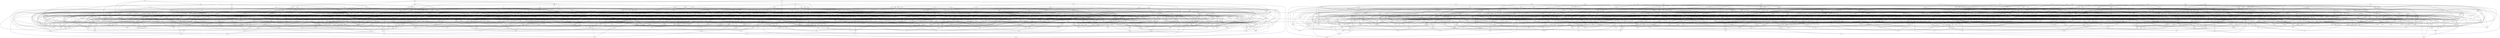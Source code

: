 graph {
  gkf -- vdx [id="gkf:vdx"]
  xlx -- zxx [id="xlx:zxx"]
  xlx -- sxt [id="xlx:sxt"]
  xlx -- kmp [id="xlx:kmp"]
  xlx -- zmq [id="xlx:zmq"]
  zpz -- ghq [id="zpz:ghq"]
  zpz -- mqt [id="zpz:mqt"]
  vhx -- ffm [id="vhx:ffm"]
  vhx -- jfx [id="vhx:jfx"]
  tdx -- lch [id="tdx:lch"]
  tdx -- nsh [id="tdx:nsh"]
  tdx -- vsp [id="tdx:vsp"]
  tdx -- txh [id="tdx:txh"]
  tdx -- mht [id="tdx:mht"]
  tdx -- ptl [id="tdx:ptl"]
  kss -- kdh [id="kss:kdh"]
  kss -- tbm [id="kss:tbm"]
  ccj -- grc [id="ccj:grc"]
  ccj -- lhg [id="ccj:lhg"]
  ccj -- ggj [id="ccj:ggj"]
  gkn -- fvc [id="gkn:fvc"]
  gkn -- jvv [id="gkn:jvv"]
  gkn -- sqk [id="gkn:sqk"]
  xmb -- rrd [id="xmb:rrd"]
  xmb -- rnc [id="xmb:rnc"]
  kst -- lnd [id="kst:lnd"]
  ccn -- xrp [id="ccn:xrp"]
  ccq -- tkj [id="ccq:tkj"]
  ccq -- xmj [id="ccq:xmj"]
  ccq -- rpt [id="ccq:rpt"]
  ccq -- zbf [id="ccq:zbf"]
  ksz -- vgb [id="ksz:vgb"]
  ksz -- sgv [id="ksz:sgv"]
  ksz -- tck [id="ksz:tck"]
  xmg -- qvx [id="xmg:qvx"]
  xmg -- xsp [id="xmg:xsp"]
  xmg -- zcv [id="xmg:zcv"]
  ktd -- ftp [id="ktd:ftp"]
  ktd -- gvt [id="ktd:gvt"]
  ktd -- xcs [id="ktd:xcs"]
  zqr -- pkz [id="zqr:pkz"]
  mxh -- cqn [id="mxh:cqn"]
  mxh -- dtx [id="mxh:dtx"]
  mxh -- gdl [id="mxh:gdl"]
  kth -- nrm [id="kth:nrm"]
  kth -- bkc [id="kth:bkc"]
  xmt -- ggj [id="xmt:ggj"]
  glc -- xjv [id="glc:xjv"]
  glc -- fzj [id="glc:fzj"]
  glc -- vgj [id="glc:vgj"]
  glc -- jsd [id="glc:jsd"]
  xms -- gzs [id="xms:gzs"]
  xms -- nxm [id="xms:nxm"]
  xms -- vzj [id="xms:vzj"]
  cdc -- nnb [id="cdc:nnb"]
  cdc -- trs [id="cdc:trs"]
  cdc -- bls [id="cdc:bls"]
  cdc -- qxr [id="cdc:qxr"]
  ktn -- vcn [id="ktn:vcn"]
  ktn -- lqx [id="ktn:lqx"]
  ktn -- fgs [id="ktn:fgs"]
  ktm -- prs [id="ktm:prs"]
  ktm -- mvx [id="ktm:mvx"]
  ktm -- qsq [id="ktm:qsq"]
  cdj -- gmf [id="cdj:gmf"]
  cdj -- rzx [id="cdj:rzx"]
  cdj -- nph [id="cdj:nph"]
  cdj -- cdl [id="cdj:cdl"]
  cdj -- jqq [id="cdj:jqq"]
  mxs -- xzx [id="mxs:xzx"]
  mxs -- btj [id="mxs:btj"]
  cdn -- qpp [id="cdn:qpp"]
  cdn -- dnj [id="cdn:dnj"]
  cdn -- ntj [id="cdn:ntj"]
  cdn -- frs [id="cdn:frs"]
  cdn -- crg [id="cdn:crg"]
  cdn -- frh [id="cdn:frh"]
  cdn -- sjf [id="cdn:sjf"]
  tfc -- hrj [id="tfc:hrj"]
  tfc -- nsg [id="tfc:nsg"]
  xng -- xvq [id="xng:xvq"]
  xng -- nrp [id="xng:nrp"]
  zrh -- pbl [id="zrh:pbl"]
  zrh -- tlf [id="zrh:tlf"]
  rbb -- nsp [id="rbb:nsp"]
  rbb -- xdv [id="rbb:xdv"]
  rbb -- fcj [id="rbb:fcj"]
  rbb -- flt [id="rbb:flt"]
  tfd -- vkx [id="tfd:vkx"]
  tfd -- xql [id="tfd:xql"]
  tfd -- xjj [id="tfd:xjj"]
  tfd -- czf [id="tfd:czf"]
  zrj -- fzv [id="zrj:fzv"]
  zrj -- rnq [id="zrj:rnq"]
  zrj -- dch [id="zrj:dch"]
  zrj -- jml [id="zrj:jml"]
  xnj -- tvk [id="xnj:tvk"]
  tfk -- xng [id="tfk:xng"]
  tfk -- zgb [id="tfk:zgb"]
  tfk -- rjs [id="tfk:rjs"]
  vjl -- lht [id="vjl:lht"]
  vjl -- zhv [id="vjl:zhv"]
  vjl -- pfc [id="vjl:pfc"]
  vjl -- mbs [id="vjl:mbs"]
  xnn -- lrk [id="xnn:lrk"]
  rbk -- kgc [id="rbk:kgc"]
  rbk -- cmt [id="rbk:cmt"]
  rbj -- mjt [id="rbj:mjt"]
  vjn -- ffp [id="vjn:ffp"]
  xns -- xbr [id="xns:xbr"]
  gmb -- ddr [id="gmb:ddr"]
  gmb -- gpk [id="gmb:gpk"]
  gmb -- gdv [id="gmb:gdv"]
  gmb -- rbk [id="gmb:rbk"]
  gmb -- qdb [id="gmb:qdb"]
  zrt -- mbj [id="zrt:mbj"]
  zrt -- jxj [id="zrt:jxj"]
  zrt -- lnq [id="zrt:lnq"]
  gmd -- hsk [id="gmd:hsk"]
  gmd -- mlr [id="gmd:mlr"]
  gmd -- dgb [id="gmd:dgb"]
  gmd -- msd [id="gmd:msd"]
  gmf -- tzx [id="gmf:tzx"]
  gmf -- qmt [id="gmf:qmt"]
  gmf -- fcj [id="gmf:fcj"]
  rbs -- sbs [id="rbs:sbs"]
  rbs -- xcc [id="rbs:xcc"]
  tft -- bxk [id="tft:bxk"]
  tft -- xpq [id="tft:xpq"]
  tft -- zsr [id="tft:zsr"]
  tft -- mff [id="tft:mff"]
  vjv -- cnf [id="vjv:cnf"]
  vjv -- thp [id="vjv:thp"]
  vjv -- xkb [id="vjv:xkb"]
  vjv -- xmt [id="vjv:xmt"]
  vjx -- cnf [id="vjx:cnf"]
  vjx -- hhn [id="vjx:hhn"]
  gmn -- czb [id="gmn:czb"]
  gmn -- fvj [id="gmn:fvj"]
  gmp -- sgv [id="gmp:sgv"]
  vkb -- rxf [id="vkb:rxf"]
  vkb -- txg [id="vkb:txg"]
  vkb -- bzg [id="vkb:bzg"]
  vkb -- jkp [id="vkb:jkp"]
  zsf -- lhl [id="zsf:lhl"]
  zsf -- hsh [id="zsf:hsh"]
  zsf -- qnj [id="zsf:qnj"]
  tgb -- nqd [id="tgb:nqd"]
  tgb -- kxb [id="tgb:kxb"]
  tgb -- xnj [id="tgb:xnj"]
  tgb -- gth [id="tgb:gth"]
  tgb -- vbj [id="tgb:vbj"]
  tgd -- mgl [id="tgd:mgl"]
  zsj -- ctq [id="zsj:ctq"]
  zsj -- hlj [id="zsj:hlj"]
  zsj -- kgr [id="zsj:kgr"]
  zsj -- tsz [id="zsj:tsz"]
  zsj -- xvx [id="zsj:xvx"]
  zsp -- zdd [id="zsp:zdd"]
  zsp -- vjs [id="zsp:vjs"]
  zsr -- ffk [id="zsr:ffk"]
  rck -- jdm [id="rck:jdm"]
  rck -- xrq [id="rck:xrq"]
  rck -- qqm [id="rck:qqm"]
  rck -- nvd [id="rck:nvd"]
  gnd -- bvs [id="gnd:bvs"]
  vkr -- jks [id="vkr:jks"]
  vkr -- prf [id="vkr:prf"]
  vkr -- frr [id="vkr:frr"]
  mzl -- cjr [id="mzl:cjr"]
  zsx -- fmm [id="zsx:fmm"]
  zsx -- nlv [id="zsx:nlv"]
  zsx -- xnn [id="zsx:xnn"]
  zsx -- xdf [id="zsx:xdf"]
  zsx -- zcs [id="zsx:zcs"]
  zsx -- htx [id="zsx:htx"]
  vks -- hcn [id="vks:hcn"]
  vks -- flh [id="vks:flh"]
  vks -- fjx [id="vks:fjx"]
  vks -- jqn [id="vks:jqn"]
  vks -- mhc [id="vks:mhc"]
  cfd -- kjg [id="cfd:kjg"]
  cfd -- qmg [id="cfd:qmg"]
  kvl -- vvs [id="kvl:vvs"]
  kvl -- gdr [id="kvl:gdr"]
  kvl -- xbp [id="kvl:xbp"]
  kvl -- xjh [id="kvl:xjh"]
  kvl -- dmx [id="kvl:dmx"]
  zsz -- vrs [id="zsz:vrs"]
  zsz -- jcs [id="zsz:jcs"]
  cfc -- gfl [id="cfc:gfl"]
  mzm -- lns [id="mzm:lns"]
  mzm -- mqg [id="mzm:mqg"]
  mzm -- lnd [id="mzm:lnd"]
  mzm -- stz [id="mzm:stz"]
  rct -- ggd [id="rct:ggd"]
  rct -- gfg [id="rct:gfg"]
  rct -- czb [id="rct:czb"]
  rct -- zzk [id="rct:zzk"]
  vkx -- zmt [id="vkx:zmt"]
  vkx -- cvs [id="vkx:cvs"]
  vkx -- gqj [id="vkx:gqj"]
  vkx -- btt [id="vkx:btt"]
  vkx -- jgc [id="vkx:jgc"]
  gnk -- txd [id="gnk:txd"]
  gnk -- bdf [id="gnk:bdf"]
  gnk -- drd [id="gnk:drd"]
  mzt -- rvz [id="mzt:rvz"]
  mzt -- gzb [id="mzt:gzb"]
  mzv -- kxb [id="mzv:kxb"]
  ztc -- dfx [id="ztc:dfx"]
  ztc -- cmt [id="ztc:cmt"]
  cfk -- tcb [id="cfk:tcb"]
  cfk -- pxr [id="cfk:pxr"]
  cfn -- bqt [id="cfn:bqt"]
  cfp -- snk [id="cfp:snk"]
  cfp -- nph [id="cfp:nph"]
  cfp -- ckp [id="cfp:ckp"]
  cfp -- bmh [id="cfp:bmh"]
  cfp -- gnd [id="cfp:gnd"]
  mzz -- hrz [id="mzz:hrz"]
  mzz -- nsh [id="mzz:nsh"]
  mzz -- gnk [id="mzz:gnk"]
  mzz -- qzc [id="mzz:qzc"]
  vlb -- jtg [id="vlb:jtg"]
  vlb -- vnt [id="vlb:vnt"]
  gnx -- fpq [id="gnx:fpq"]
  gnx -- fqz [id="gnx:fqz"]
  gnx -- kpt [id="gnx:kpt"]
  rdc -- hrd [id="rdc:hrd"]
  thf -- pgx [id="thf:pgx"]
  thf -- cml [id="thf:cml"]
  thf -- plf [id="thf:plf"]
  ztl -- ddg [id="ztl:ddg"]
  rdh -- snk [id="rdh:snk"]
  vll -- rsb [id="vll:rsb"]
  vll -- jrz [id="vll:jrz"]
  vll -- crz [id="vll:crz"]
  thm -- sfl [id="thm:sfl"]
  thm -- fvz [id="thm:fvz"]
  thm -- nhh [id="thm:nhh"]
  xpq -- ghs [id="xpq:ghs"]
  xpq -- sxm [id="xpq:sxm"]
  xpq -- pzv [id="xpq:pzv"]
  vlq -- zdh [id="vlq:zdh"]
  ztt -- jnv [id="ztt:jnv"]
  ztt -- qst [id="ztt:qst"]
  ztt -- lpz [id="ztt:lpz"]
  ztt -- slt [id="ztt:slt"]
  thr -- fgs [id="thr:fgs"]
  thr -- pfl [id="thr:pfl"]
  thr -- ttj [id="thr:ttj"]
  thr -- fqj [id="thr:fqj"]
  vlt -- qkm [id="vlt:qkm"]
  vlt -- cml [id="vlt:cml"]
  vlv -- gkf [id="vlv:gkf"]
  vlv -- cxb [id="vlv:cxb"]
  xpx -- tcp [id="xpx:tcp"]
  xpx -- mfh [id="xpx:mfh"]
  xpx -- jvz [id="xpx:jvz"]
  cgh -- sfs [id="cgh:sfs"]
  cgh -- xbn [id="cgh:xbn"]
  cgh -- scx [id="cgh:scx"]
  vlz -- msf [id="vlz:msf"]
  vlz -- fbn [id="vlz:fbn"]
  vlz -- hnx [id="vlz:hnx"]
  vlz -- gvt [id="vlz:gvt"]
  vlz -- zjk [id="vlz:zjk"]
  vlz -- pnj [id="vlz:pnj"]
  vlz -- hmc [id="vlz:hmc"]
  rdx -- shj [id="rdx:shj"]
  rdx -- rlq [id="rdx:rlq"]
  rdx -- qlq [id="rdx:qlq"]
  rdx -- bfm [id="rdx:bfm"]
  rdx -- rxs [id="rdx:rxs"]
  xqb -- tnz [id="xqb:tnz"]
  xqb -- xvb [id="xqb:xvb"]
  cgl -- mnl [id="cgl:mnl"]
  xqd -- mvr [id="xqd:mvr"]
  xqd -- mbs [id="xqd:mbs"]
  xqc -- fjx [id="xqc:fjx"]
  xqc -- xht [id="xqc:xht"]
  xqc -- bsk [id="xqc:bsk"]
  xqc -- khl [id="xqc:khl"]
  xqg -- cfc [id="xqg:cfc"]
  xqg -- nhc [id="xqg:nhc"]
  vmn -- nsp [id="vmn:nsp"]
  vmp -- qkm [id="vmp:qkm"]
  vmp -- hpm [id="vmp:hpm"]
  vmp -- gcv [id="vmp:gcv"]
  gpf -- hkx [id="gpf:hkx"]
  gpf -- njq [id="gpf:njq"]
  gpf -- bvk [id="gpf:bvk"]
  vmt -- dpj [id="vmt:dpj"]
  chd -- zpf [id="chd:zpf"]
  chd -- mvx [id="chd:mvx"]
  gph -- gfl [id="gph:gfl"]
  gph -- nft [id="gph:nft"]
  gpk -- fzj [id="gpk:fzj"]
  gpk -- drg [id="gpk:drg"]
  gpk -- fcv [id="gpk:fcv"]
  chj -- nlq [id="chj:nlq"]
  chj -- czb [id="chj:czb"]
  chj -- sjf [id="chj:sjf"]
  chj -- kdg [id="chj:kdg"]
  gpm -- ddt [id="gpm:ddt"]
  gpm -- ktm [id="gpm:ktm"]
  gpm -- bfs [id="gpm:bfs"]
  gpm -- bnj [id="gpm:bnj"]
  kxq -- jdf [id="kxq:jdf"]
  kxq -- nbs [id="kxq:nbs"]
  gpp -- fhb [id="gpp:fhb"]
  gpp -- znp [id="gpp:znp"]
  zvb -- vgb [id="zvb:vgb"]
  zvb -- tsr [id="zvb:tsr"]
  zvb -- bgn [id="zvb:bgn"]
  chm -- lnd [id="chm:lnd"]
  xrb -- tvk [id="xrb:tvk"]
  xrb -- rhc [id="xrb:rhc"]
  zvg -- str [id="zvg:str"]
  zvg -- qtx [id="zvg:qtx"]
  gpv -- zsz [id="gpv:zsz"]
  gpv -- bbd [id="gpv:bbd"]
  gpv -- cms [id="gpv:cms"]
  gpv -- zkn [id="gpv:zkn"]
  chq -- nvz [id="chq:nvz"]
  chq -- qjp [id="chq:qjp"]
  chq -- cgl [id="chq:cgl"]
  chq -- hgz [id="chq:hgz"]
  vnd -- rxm [id="vnd:rxm"]
  vnd -- pnd [id="vnd:pnd"]
  gpz -- nnb [id="gpz:nnb"]
  tjm -- ctg [id="tjm:ctg"]
  tjm -- vzj [id="tjm:vzj"]
  xrq -- bvk [id="xrq:bvk"]
  zvr -- nrm [id="zvr:nrm"]
  zvr -- lct [id="zvr:lct"]
  gqc -- fnx [id="gqc:fnx"]
  gqc -- dfd [id="gqc:dfd"]
  gqc -- jrb [id="gqc:jrb"]
  gqc -- qhq [id="gqc:qhq"]
  rfm -- pll [id="rfm:pll"]
  rfm -- vgh [id="rfm:vgh"]
  rfm -- cps [id="rfm:cps"]
  rfm -- crj [id="rfm:crj"]
  rfm -- rzd [id="rfm:rzd"]
  pbm -- gmv [id="pbm:gmv"]
  pbm -- znv [id="pbm:znv"]
  pbm -- rfx [id="pbm:rfx"]
  pbm -- gkb [id="pbm:gkb"]
  pbl -- jfr [id="pbl:jfr"]
  vnr -- hrj [id="vnr:hrj"]
  vnr -- kss [id="vnr:kss"]
  vnr -- tbm [id="vnr:tbm"]
  xrt -- sgv [id="xrt:sgv"]
  xrt -- jxf [id="xrt:jxf"]
  xrt -- vjn [id="xrt:vjn"]
  tjs -- mdl [id="tjs:mdl"]
  tjs -- kfb [id="tjs:kfb"]
  tjs -- tqs [id="tjs:tqs"]
  tjs -- qtn [id="tjs:qtn"]
  tjr -- lxb [id="tjr:lxb"]
  pbp -- rdc [id="pbp:rdc"]
  pbp -- ldh [id="pbp:ldh"]
  pbp -- hcf [id="pbp:hcf"]
  pbs -- rps [id="pbs:rps"]
  pbs -- xsb [id="pbs:xsb"]
  pbs -- bqg [id="pbs:bqg"]
  pbs -- vkq [id="pbs:vkq"]
  pbs -- vvn [id="pbs:vvn"]
  gqj -- ljc [id="gqj:ljc"]
  gqj -- rhc [id="gqj:rhc"]
  pbr -- zgt [id="pbr:zgt"]
  pbr -- ctg [id="pbr:ctg"]
  pbr -- czm [id="pbr:czm"]
  pbr -- vbt [id="pbr:vbt"]
  vnz -- nsg [id="vnz:nsg"]
  vnz -- pkj [id="vnz:pkj"]
  rfx -- jzq [id="rfx:jzq"]
  rfx -- jvd [id="rfx:jvd"]
  rfx -- zfh [id="rfx:zfh"]
  xsb -- sfj [id="xsb:sfj"]
  xsb -- plv [id="xsb:plv"]
  pbx -- qvx [id="pbx:qvx"]
  pbx -- cdv [id="pbx:cdv"]
  pbx -- cdl [id="pbx:cdl"]
  gqs -- fhj [id="gqs:fhj"]
  gqs -- cfn [id="gqs:cfn"]
  pbz -- kmt [id="pbz:kmt"]
  pbz -- vqd [id="pbz:vqd"]
  xsf -- thv [id="xsf:thv"]
  xsf -- xxt [id="xsf:xxt"]
  rgb -- shz [id="rgb:shz"]
  rgb -- rbj [id="rgb:rbj"]
  rgb -- sxc [id="rgb:sxc"]
  gqv -- qzc [id="gqv:qzc"]
  rgc -- jjs [id="rgc:jjs"]
  rgc -- bgj [id="rgc:bgj"]
  rgc -- xmj [id="rgc:xmj"]
  pcd -- rkz [id="pcd:rkz"]
  pcd -- fht [id="pcd:fht"]
  rgf -- rnn [id="rgf:rnn"]
  rgf -- vhl [id="rgf:vhl"]
  tkh -- hkx [id="tkh:hkx"]
  tkh -- sdv [id="tkh:sdv"]
  tkh -- csg [id="tkh:csg"]
  tkh -- cjr [id="tkh:cjr"]
  tkh -- dbl [id="tkh:dbl"]
  tkg -- fgd [id="tkg:fgd"]
  tkg -- kcn [id="tkg:kcn"]
  tkg -- rjd [id="tkg:rjd"]
  tkg -- krv [id="tkg:krv"]
  tkg -- dpj [id="tkg:dpj"]
  rgh -- ztc [id="rgh:ztc"]
  rgh -- hhj [id="rgh:hhj"]
  rgh -- jqq [id="rgh:jqq"]
  rgh -- hmc [id="rgh:hmc"]
  tkj -- zfb [id="tkj:zfb"]
  tkj -- dmb [id="tkj:dmb"]
  tkj -- qjf [id="tkj:qjf"]
  pch -- vlv [id="pch:vlv"]
  pch -- xfg [id="pch:xfg"]
  xsp -- vlq [id="xsp:vlq"]
  xsp -- ttj [id="xsp:ttj"]
  rgl -- vqn [id="rgl:vqn"]
  rgl -- frp [id="rgl:frp"]
  rgl -- jxv [id="rgl:jxv"]
  rgl -- snv [id="rgl:snv"]
  rgl -- bph [id="rgl:bph"]
  pck -- xbn [id="pck:xbn"]
  pck -- vmn [id="pck:vmn"]
  xss -- phx [id="xss:phx"]
  xss -- cqq [id="xss:cqq"]
  xss -- grh [id="xss:grh"]
  pcn -- tnq [id="pcn:tnq"]
  pcn -- dgn [id="pcn:dgn"]
  pcn -- gbx [id="pcn:gbx"]
  pcn -- sjf [id="pcn:sjf"]
  tkr -- sxk [id="tkr:sxk"]
  tkr -- hnr [id="tkr:hnr"]
  tkr -- nhf [id="tkr:nhf"]
  tkr -- vlr [id="tkr:vlr"]
  grh -- rds [id="grh:rds"]
  grh -- zql [id="grh:zql"]
  grg -- crc [id="grg:crc"]
  grg -- sxr [id="grg:sxr"]
  grg -- gqv [id="grg:gqv"]
  tks -- rxx [id="tks:rxx"]
  tks -- ztl [id="tks:ztl"]
  tks -- xlk [id="tks:xlk"]
  tks -- gmp [id="tks:gmp"]
  kzm -- xjh [id="kzm:xjh"]
  rgv -- cms [id="rgv:cms"]
  rgv -- jct [id="rgv:jct"]
  rgv -- xtx [id="rgv:xtx"]
  rgv -- qdb [id="rgv:qdb"]
  cjg -- gjc [id="cjg:gjc"]
  cjg -- rlj [id="cjg:rlj"]
  cjg -- bhp [id="cjg:bhp"]
  cjg -- zzj [id="cjg:zzj"]
  pcs -- gkf [id="pcs:gkf"]
  pcs -- rdh [id="pcs:rdh"]
  pcs -- plz [id="pcs:plz"]
  grr -- fkr [id="grr:fkr"]
  grr -- zjm [id="grr:zjm"]
  grq -- dfs [id="grq:dfs"]
  grq -- kst [id="grq:kst"]
  xtb -- brc [id="xtb:brc"]
  xtb -- xnj [id="xtb:xnj"]
  cjp -- lfj [id="cjp:lfj"]
  cjp -- smr [id="cjp:smr"]
  cjp -- fnv [id="cjp:fnv"]
  grt -- dgc [id="grt:dgc"]
  grt -- qkj [id="grt:qkj"]
  grt -- txh [id="grt:txh"]
  grt -- jbb [id="grt:jbb"]
  cjv -- tnj [id="cjv:tnj"]
  cjv -- bqt [id="cjv:bqt"]
  cjv -- rjs [id="cjv:rjs"]
  cjv -- zqr [id="cjv:zqr"]
  cjv -- xqg [id="cjv:xqg"]
  grz -- rsg [id="grz:rsg"]
  grz -- xdv [id="grz:xdv"]
  grz -- pbp [id="grz:pbp"]
  tlf -- qgb [id="tlf:qgb"]
  vph -- flm [id="vph:flm"]
  vph -- hsh [id="vph:hsh"]
  cjx -- bbs [id="cjx:bbs"]
  cjx -- hvp [id="cjx:hvp"]
  cjx -- grr [id="cjx:grr"]
  cjx -- gsf [id="cjx:gsf"]
  cjx -- qgb [id="cjx:qgb"]
  cjx -- vbx [id="cjx:vbx"]
  cjx -- vlt [id="cjx:vlt"]
  cjz -- flz [id="cjz:flz"]
  cjz -- vmt [id="cjz:vmt"]
  cjz -- blv [id="cjz:blv"]
  cjz -- svr [id="cjz:svr"]
  vpm -- bpl [id="vpm:bpl"]
  xtn -- nbz [id="xtn:nbz"]
  xtn -- xdd [id="xtn:xdd"]
  xtn -- hsh [id="xtn:hsh"]
  xtn -- qgb [id="xtn:qgb"]
  xtn -- xjn [id="xtn:xjn"]
  pdh -- cgh [id="pdh:cgh"]
  pdh -- vbb [id="pdh:vbb"]
  pdh -- nsn [id="pdh:nsn"]
  pdh -- sjr [id="pdh:sjr"]
  vpn -- qhl [id="vpn:qhl"]
  vpn -- fjb [id="vpn:fjb"]
  vpq -- jzq [id="vpq:jzq"]
  vpq -- lhl [id="vpq:lhl"]
  vpq -- phh [id="vpq:phh"]
  vpq -- mgh [id="vpq:mgh"]
  xts -- zjq [id="xts:zjq"]
  xts -- jgl [id="xts:jgl"]
  xts -- hdz [id="xts:hdz"]
  gsb -- kdn [id="gsb:kdn"]
  gsb -- hbt [id="gsb:hbt"]
  vpp -- pzm [id="vpp:pzm"]
  vpp -- tqd [id="vpp:tqd"]
  vpp -- sdz [id="vpp:sdz"]
  vpt -- xdl [id="vpt:xdl"]
  vpt -- hbt [id="vpt:hbt"]
  vpt -- ccn [id="vpt:ccn"]
  xtv -- gsf [id="xtv:gsf"]
  zxx -- cgk [id="zxx:cgk"]
  zxx -- knk [id="zxx:knk"]
  zxx -- vjn [id="zxx:vjn"]
  pdq -- dbs [id="pdq:dbs"]
  pdq -- qdh [id="pdq:qdh"]
  pdq -- tpx [id="pdq:tpx"]
  tlt -- rzx [id="tlt:rzx"]
  tlt -- znj [id="tlt:znj"]
  tlt -- qtn [id="tlt:qtn"]
  tlt -- fkb [id="tlt:fkb"]
  gsj -- cbv [id="gsj:cbv"]
  gsj -- dmb [id="gsj:dmb"]
  gsj -- jfx [id="gsj:jfx"]
  gsj -- srn [id="gsj:srn"]
  tlv -- mcf [id="tlv:mcf"]
  tlv -- mnm [id="tlv:mnm"]
  xtz -- fdq [id="xtz:fdq"]
  xtz -- vqn [id="xtz:vqn"]
  xtz -- qtx [id="xtz:qtx"]
  xtz -- nbx [id="xtz:nbx"]
  xtz -- pxr [id="xtz:pxr"]
  ckh -- ffv [id="ckh:ffv"]
  ckh -- tzc [id="ckh:tzc"]
  ckh -- zps [id="ckh:zps"]
  ckh -- nrp [id="ckh:nrp"]
  rhz -- kdl [id="rhz:kdl"]
  rhz -- pvx [id="rhz:pvx"]
  rhz -- klh [id="rhz:klh"]
  rhz -- xdv [id="rhz:xdv"]
  rhz -- pnj [id="rhz:pnj"]
  ckq -- dcs [id="ckq:dcs"]
  ckq -- hzj [id="ckq:hzj"]
  ckp -- cdl [id="ckp:cdl"]
  vqc -- kkv [id="vqc:kkv"]
  vqc -- srz [id="vqc:srz"]
  vqc -- hzq [id="vqc:hzq"]
  vqc -- kth [id="vqc:kth"]
  vqf -- pcc [id="vqf:pcc"]
  vqf -- zrh [id="vqf:zrh"]
  vqh -- xcx [id="vqh:xcx"]
  vqh -- bpl [id="vqh:bpl"]
  vql -- qpk [id="vql:qpk"]
  ckz -- jmd [id="ckz:jmd"]
  ckz -- kbg [id="ckz:kbg"]
  ckz -- fzv [id="ckz:fzv"]
  ckz -- ssl [id="ckz:ssl"]
  gth -- jrp [id="gth:jrp"]
  gtm -- xzm [id="gtm:xzm"]
  gtm -- cls [id="gtm:cls"]
  gtm -- dfn [id="gtm:dfn"]
  xvc -- lst [id="xvc:lst"]
  xvb -- cqp [id="xvb:cqp"]
  xvb -- xmj [id="xvb:xmj"]
  xvb -- ntr [id="xvb:ntr"]
  vrc -- hrl [id="vrc:hrl"]
  vrc -- bqg [id="vrc:bqg"]
  vrc -- hfm [id="vrc:hfm"]
  vrc -- jbg [id="vrc:jbg"]
  vrc -- rvr [id="vrc:rvr"]
  zzh -- ffn [id="zzh:ffn"]
  zzh -- hdz [id="zzh:hdz"]
  zzh -- kzm [id="zzh:kzm"]
  vrf -- cqp [id="vrf:cqp"]
  pfc -- pkk [id="pfc:pkk"]
  pfc -- nvd [id="pfc:nvd"]
  tnf -- hbk [id="tnf:hbk"]
  nbc -- ljb [id="nbc:ljb"]
  nbc -- pbx [id="nbc:pbx"]
  nbc -- stz [id="nbc:stz"]
  nbc -- mbp [id="nbc:mbp"]
  nbc -- qpl [id="nbc:qpl"]
  pfd -- ccv [id="pfd:ccv"]
  pfd -- txz [id="pfd:txz"]
  pfd -- pvq [id="pfd:pvq"]
  pfd -- pbl [id="pfd:pbl"]
  xvl -- cfd [id="xvl:cfd"]
  xvl -- kpk [id="xvl:kpk"]
  xvl -- lhv [id="xvl:lhv"]
  tnj -- lld [id="tnj:lld"]
  tnj -- jxd [id="tnj:jxd"]
  tnj -- qtb [id="tnj:qtb"]
  tnq -- lvs [id="tnq:lvs"]
  tnq -- qsn [id="tnq:qsn"]
  tnq -- zvj [id="tnq:zvj"]
  vrs -- fdb [id="vrs:fdb"]
  vrs -- vnq [id="vrs:vnq"]
  nbj -- fht [id="nbj:fht"]
  nbj -- thv [id="nbj:thv"]
  nbj -- mfh [id="nbj:mfh"]
  cmc -- thv [id="cmc:thv"]
  cmc -- gph [id="cmc:gph"]
  cmc -- rzg [id="cmc:rzg"]
  rjp -- nrl [id="rjp:nrl"]
  rjp -- gkb [id="rjp:gkb"]
  zzx -- tvl [id="zzx:tvl"]
  zzx -- bmx [id="zzx:bmx"]
  zzx -- mgg [id="zzx:mgg"]
  rjs -- rzg [id="rjs:rzg"]
  xvx -- ftp [id="xvx:ftp"]
  xvx -- vbd [id="xvx:vbd"]
  cmh -- bls [id="cmh:bls"]
  cmh -- bpg [id="cmh:bpg"]
  cmh -- pbl [id="cmh:pbl"]
  cmh -- rzg [id="cmh:rzg"]
  tnz -- pkk [id="tnz:pkk"]
  tnz -- xrb [id="tnz:xrb"]
  nbx -- tsz [id="nbx:tsz"]
  nbz -- gmv [id="nbz:gmv"]
  nbz -- cfn [id="nbz:cfn"]
  nbz -- gsf [id="nbz:gsf"]
  vsg -- sln [id="vsg:sln"]
  vsg -- bfp [id="vsg:bfp"]
  vsg -- zmq [id="vsg:zmq"]
  pgc -- pkp [id="pgc:pkp"]
  pgc -- rnc [id="pgc:rnc"]
  pgc -- kcq [id="pgc:kcq"]
  pgc -- zdd [id="pgc:zdd"]
  vsk -- cbv [id="vsk:cbv"]
  vsk -- cfk [id="vsk:cfk"]
  vsk -- lhk [id="vsk:lhk"]
  vsk -- nbs [id="vsk:nbs"]
  vsk -- ccn [id="vsk:ccn"]
  rkj -- fhb [id="rkj:fhb"]
  rkj -- rqb [id="rkj:rqb"]
  rkj -- jhk [id="rkj:jhk"]
  rkj -- pkj [id="rkj:pkj"]
  vsp -- kjf [id="vsp:kjf"]
  vsp -- hsh [id="vsp:hsh"]
  vsq -- ctq [id="vsq:ctq"]
  vsq -- bqj [id="vsq:bqj"]
  vsq -- dcl [id="vsq:dcl"]
  vsq -- srn [id="vsq:srn"]
  vst -- nzq [id="vst:nzq"]
  vst -- zkn [id="vst:zkn"]
  vst -- plz [id="vst:plz"]
  ncn -- cbb [id="ncn:cbb"]
  ncn -- mkp [id="ncn:mkp"]
  ncn -- vvn [id="ncn:vvn"]
  rkr -- gxb [id="rkr:gxb"]
  ncm -- hmf [id="ncm:hmf"]
  ncm -- qvg [id="ncm:qvg"]
  ncm -- mpj [id="ncm:mpj"]
  ncm -- xnn [id="ncm:xnn"]
  ncm -- qsn [id="ncm:qsn"]
  cnf -- hnr [id="cnf:hnr"]
  rks -- tbh [id="rks:tbh"]
  rks -- vkr [id="rks:vkr"]
  rks -- rjd [id="rks:rjd"]
  ncr -- jrh [id="ncr:jrh"]
  ncr -- czm [id="ncr:czm"]
  ncr -- mhc [id="ncr:mhc"]
  rkv -- mjt [id="rkv:mjt"]
  rkv -- xtb [id="rkv:xtb"]
  rkv -- zhj [id="rkv:zhj"]
  pgs -- nnq [id="pgs:nnq"]
  pgs -- vjx [id="pgs:vjx"]
  pgs -- sxk [id="pgs:sxk"]
  pgs -- hbh [id="pgs:hbh"]
  gvn -- pch [id="gvn:pch"]
  gvn -- xjv [id="gvn:xjv"]
  gvn -- nnf [id="gvn:nnf"]
  pgv -- vql [id="pgv:vql"]
  pgv -- jqg [id="pgv:jqg"]
  pgv -- pzd [id="pgv:pzd"]
  pgx -- zvb [id="pgx:zvb"]
  pgx -- zjm [id="pgx:zjm"]
  rkz -- fnc [id="rkz:fnc"]
  cnn -- skh [id="cnn:skh"]
  cnn -- zpz [id="cnn:zpz"]
  cnn -- mmv [id="cnn:mmv"]
  cnn -- flp [id="cnn:flp"]
  xxg -- qtt [id="xxg:qtt"]
  xxg -- jrh [id="xxg:jrh"]
  xxg -- fpc [id="xxg:fpc"]
  xxg -- rpv [id="xxg:rpv"]
  xxg -- zmr [id="xxg:zmr"]
  vtg -- skj [id="vtg:skj"]
  vtg -- xtd [id="vtg:xtd"]
  vtg -- ktd [id="vtg:ktd"]
  vtg -- pdq [id="vtg:pdq"]
  vtg -- stm [id="vtg:stm"]
  vtf -- fjt [id="vtf:fjt"]
  vtf -- txg [id="vtf:txg"]
  vtf -- gmn [id="vtf:gmn"]
  cnv -- rpt [id="cnv:rpt"]
  cnv -- drg [id="cnv:drg"]
  cnv -- bkc [id="cnv:bkc"]
  cnv -- cfp [id="cnv:cfp"]
  xxk -- kcf [id="xxk:kcf"]
  phb -- sxk [id="phb:sxk"]
  phb -- jbp [id="phb:jbp"]
  xxm -- fbl [id="xxm:fbl"]
  xxm -- zjs [id="xxm:zjs"]
  xxm -- zql [id="xxm:zql"]
  xxm -- jfx [id="xxm:jfx"]
  ndd -- bbs [id="ndd:bbs"]
  ndd -- rrd [id="ndd:rrd"]
  ndd -- vkm [id="ndd:vkm"]
  vtl -- cbx [id="vtl:cbx"]
  phh -- snl [id="phh:snl"]
  rlj -- kxb [id="rlj:kxb"]
  rlj -- kgb [id="rlj:kgb"]
  rlj -- vrf [id="rlj:vrf"]
  rlm -- cbx [id="rlm:cbx"]
  rlm -- plv [id="rlm:plv"]
  ndh -- mlt [id="ndh:mlt"]
  ndh -- sbx [id="ndh:sbx"]
  tpp -- nsx [id="tpp:nsx"]
  tpp -- skj [id="tpp:skj"]
  tpp -- ddv [id="tpp:ddv"]
  rlq -- jrb [id="rlq:jrb"]
  rlq -- ngs [id="rlq:ngs"]
  rlr -- lnb [id="rlr:lnb"]
  rlr -- pcc [id="rlr:pcc"]
  rlr -- qxd [id="rlr:qxd"]
  rlr -- zsh [id="rlr:zsh"]
  ndq -- nnb [id="ndq:nnb"]
  ndq -- xct [id="ndq:xct"]
  ndq -- jgx [id="ndq:jgx"]
  ndq -- prn [id="ndq:prn"]
  phs -- brc [id="phs:brc"]
  phs -- jjf [id="phs:jjf"]
  phs -- dsn [id="phs:dsn"]
  phs -- mzl [id="phs:mzl"]
  tpv -- xpx [id="tpv:xpx"]
  tpv -- mrt [id="tpv:mrt"]
  tpv -- vtl [id="tpv:vtl"]
  tpx -- lkq [id="tpx:lkq"]
  tpx -- zhv [id="tpx:zhv"]
  phx -- llm [id="phx:llm"]
  phx -- zdh [id="phx:zdh"]
  tqd -- psv [id="tqd:psv"]
  tqd -- hnx [id="tqd:hnx"]
  tqd -- nkf [id="tqd:nkf"]
  tqf -- bvk [id="tqf:bvk"]
  tqf -- cps [id="tqf:cps"]
  tqf -- gsb [id="tqf:gsb"]
  tqf -- hlj [id="tqf:hlj"]
  tqf -- zcv [id="tqf:zcv"]
  tqf -- nkl [id="tqf:nkl"]
  rmf -- zcp [id="rmf:zcp"]
  rmf -- lvs [id="rmf:lvs"]
  rmf -- hcs [id="rmf:hcs"]
  rmf -- vbx [id="rmf:vbx"]
  rmf -- zmq [id="rmf:zmq"]
  tqh -- hrk [id="tqh:hrk"]
  tqh -- kmb [id="tqh:kmb"]
  tqh -- zpm [id="tqh:zpm"]
  tqh -- ggj [id="tqh:ggj"]
  tql -- pld [id="tql:pld"]
  tql -- sxm [id="tql:sxm"]
  rmn -- lrj [id="rmn:lrj"]
  rmn -- fxx [id="rmn:fxx"]
  rmn -- kmh [id="rmn:kmh"]
  rmn -- rzd [id="rmn:rzd"]
  tqq -- jxd [id="tqq:jxd"]
  rmq -- qct [id="rmq:qct"]
  rmq -- xzv [id="rmq:xzv"]
  rmq -- drt [id="rmq:drt"]
  rmq -- sms [id="rmq:sms"]
  rmq -- vtf [id="rmq:vtf"]
  rmq -- fvj [id="rmq:fvj"]
  tqs -- fhk [id="tqs:fhk"]
  tqs -- pxr [id="tqs:pxr"]
  cpf -- tbm [id="cpf:tbm"]
  rmx -- pll [id="rmx:pll"]
  rmx -- dcs [id="rmx:dcs"]
  rmx -- dfx [id="rmx:dfx"]
  vvc -- xsb [id="vvc:xsb"]
  vvc -- kpk [id="vvc:kpk"]
  vvc -- lgc [id="vvc:lgc"]
  cpt -- sqr [id="cpt:sqr"]
  cps -- cbv [id="cps:cbv"]
  gxz -- rrq [id="gxz:rrq"]
  gxz -- sxv [id="gxz:sxv"]
  gxz -- jcs [id="gxz:jcs"]
  gxz -- ldv [id="gxz:ldv"]
  vvh -- pkl [id="vvh:pkl"]
  vvh -- hdc [id="vvh:hdc"]
  vvh -- zsr [id="vvh:zsr"]
  vvh -- qpk [id="vvh:qpk"]
  nfc -- bjh [id="nfc:bjh"]
  nfc -- znj [id="nfc:znj"]
  nfc -- gln [id="nfc:gln"]
  nfc -- ppm [id="nfc:ppm"]
  rng -- dcx [id="rng:dcx"]
  rng -- xdd [id="rng:xdd"]
  rng -- qtb [id="rng:qtb"]
  rng -- xvl [id="rng:xvl"]
  xzm -- xct [id="xzm:xct"]
  rnf -- fll [id="rnf:fll"]
  rnf -- bqg [id="rnf:bqg"]
  cpz -- qsc [id="cpz:qsc"]
  cpz -- xhc [id="cpz:xhc"]
  cpz -- gkn [id="cpz:gkn"]
  cpz -- qqm [id="cpz:qqm"]
  lbb -- fnd [id="lbb:fnd"]
  nfg -- gtm [id="nfg:gtm"]
  nfg -- nqs [id="nfg:nqs"]
  nfg -- ksz [id="nfg:ksz"]
  nfg -- bqd [id="nfg:bqd"]
  nfg -- bxq [id="nfg:bxq"]
  nfg -- nft [id="nfg:nft"]
  lbd -- knk [id="lbd:knk"]
  lbd -- lhg [id="lbd:lhg"]
  lbd -- cls [id="lbd:cls"]
  rnj -- ntj [id="rnj:ntj"]
  vvn -- phh [id="vvn:phh"]
  vvq -- gjc [id="vvq:gjc"]
  vvq -- jzr [id="vvq:jzr"]
  vvq -- vfj [id="vvq:vfj"]
  vvq -- gfn [id="vvq:gfn"]
  vvq -- mmn [id="vvq:mmn"]
  pjm -- djv [id="pjm:djv"]
  pjm -- xmg [id="pjm:xmg"]
  pjm -- stz [id="pjm:stz"]
  pjm -- mxs [id="pjm:mxs"]
  pjm -- fqj [id="pjm:fqj"]
  pjm -- zdh [id="pjm:zdh"]
  vvs -- qkm [id="vvs:qkm"]
  vvs -- rps [id="vvs:rps"]
  vvs -- tnf [id="vvs:tnf"]
  lbh -- sxh [id="lbh:sxh"]
  lbh -- rrt [id="lbh:rrt"]
  lbh -- fpq [id="lbh:fpq"]
  lbh -- nrl [id="lbh:nrl"]
  rnn -- dhf [id="rnn:dhf"]
  rnn -- sxm [id="rnn:sxm"]
  vvr -- vpm [id="vvr:vpm"]
  vvr -- zlt [id="vvr:zlt"]
  vvr -- fxg [id="vvr:fxg"]
  vvr -- kfh [id="vvr:kfh"]
  vvr -- zbf [id="vvr:zbf"]
  cqc -- cbp [id="cqc:cbp"]
  cqc -- qtt [id="cqc:qtt"]
  cqc -- pkk [id="cqc:pkk"]
  cqc -- zzj [id="cqc:zzj"]
  rnq -- rdc [id="rnq:rdc"]
  rnq -- sdv [id="rnq:sdv"]
  trs -- bmx [id="trs:bmx"]
  trs -- bfs [id="trs:bfs"]
  xzv -- vgb [id="xzv:vgb"]
  xzv -- xmb [id="xzv:xmb"]
  xzv -- vlb [id="xzv:vlb"]
  trt -- xql [id="trt:xql"]
  trt -- cpt [id="trt:cpt"]
  xzx -- tnx [id="xzx:tnx"]
  pjs -- gpz [id="pjs:gpz"]
  pjs -- mdx [id="pjs:mdx"]
  pjs -- nrv [id="pjs:nrv"]
  pjs -- kqk [id="pjs:kqk"]
  pjs -- flz [id="pjs:flz"]
  pjs -- zfv [id="pjs:zfv"]
  vvx -- xvq [id="vvx:xvq"]
  pjt -- pch [id="pjt:pch"]
  pjt -- fxx [id="pjt:fxx"]
  pjt -- zhj [id="pjt:zhj"]
  pjt -- mmn [id="pjt:mmn"]
  rnx -- sfs [id="rnx:sfs"]
  rnx -- smt [id="rnx:smt"]
  rnx -- ttj [id="rnx:ttj"]
  pjx -- hdv [id="pjx:hdv"]
  cqn -- ftp [id="cqn:ftp"]
  cqn -- nvn [id="cqn:nvn"]
  cqn -- zmr [id="cqn:zmr"]
  pjz -- mzv [id="pjz:mzv"]
  pjz -- jcs [id="pjz:jcs"]
  pjz -- fkb [id="pjz:fkb"]
  pjz -- nvg [id="pjz:nvg"]
  nfz -- nsv [id="nfz:nsv"]
  nfz -- ppp [id="nfz:ppp"]
  nfz -- ndh [id="nfz:ndh"]
  nfz -- qsv [id="nfz:qsv"]
  nfz -- gpp [id="nfz:gpp"]
  tsf -- xng [id="tsf:xng"]
  tsf -- rtd [id="tsf:rtd"]
  tsf -- zmk [id="tsf:zmk"]
  tsf -- bmx [id="tsf:bmx"]
  tsf -- cfr [id="tsf:cfr"]
  tsh -- pzm [id="tsh:pzm"]
  tsh -- skj [id="tsh:skj"]
  tsh -- bcz [id="tsh:bcz"]
  tsg -- bvk [id="tsg:bvk"]
  tsg -- sdz [id="tsg:sdz"]
  lcb -- kcq [id="lcb:kcq"]
  lcb -- lmz [id="lcb:lmz"]
  lcb -- qgb [id="lcb:qgb"]
  ngf -- sgt [id="ngf:sgt"]
  ngf -- crc [id="ngf:crc"]
  gzb -- jrp [id="gzb:jrp"]
  pkj -- xnb [id="pkj:xnb"]
  lch -- mfl [id="lch:mfl"]
  lch -- jtl [id="lch:jtl"]
  pkk -- svj [id="pkk:svj"]
  gzh -- lsg [id="gzh:lsg"]
  gzh -- znv [id="gzh:znv"]
  gzh -- hpm [id="gzh:hpm"]
  gzh -- mnx [id="gzh:mnx"]
  gzh -- dmx [id="gzh:dmx"]
  pkp -- tcp [id="pkp:tcp"]
  pkp -- gmp [id="pkp:gmp"]
  pkp -- bfp [id="pkp:bfp"]
  pkp -- lbb [id="pkp:lbb"]
  tst -- gfp [id="tst:gfp"]
  tst -- vpm [id="tst:vpm"]
  tst -- jhk [id="tst:jhk"]
  tst -- sxc [id="tst:sxc"]
  crf -- pll [id="crf:pll"]
  crf -- ckq [id="crf:ckq"]
  crf -- kll [id="crf:kll"]
  crf -- zff [id="crf:zff"]
  crg -- qpp [id="crg:qpp"]
  crg -- zsh [id="crg:zsh"]
  crg -- rxd [id="crg:rxd"]
  crj -- lfj [id="crj:lfj"]
  crj -- xhc [id="crj:xhc"]
  crj -- vrf [id="crj:vrf"]
  lcr -- zdj [id="lcr:zdj"]
  lcr -- jks [id="lcr:jks"]
  lcr -- krv [id="lcr:krv"]
  tsz -- ckp [id="tsz:ckp"]
  ngs -- bgj [id="ngs:bgj"]
  lct -- qtx [id="lct:qtx"]
  crn -- nnr [id="crn:nnr"]
  crn -- bls [id="crn:bls"]
  crn -- vmp [id="crn:vmp"]
  crn -- rks [id="crn:rks"]
  pkz -- kxn [id="pkz:kxn"]
  pkz -- mfh [id="pkz:mfh"]
  vxc -- gff [id="vxc:gff"]
  vxc -- slt [id="vxc:slt"]
  vxc -- nzv [id="vxc:nzv"]
  vxc -- rmx [id="vxc:rmx"]
  vxc -- vnd [id="vxc:vnd"]
  gzs -- cdv [id="gzs:cdv"]
  vxg -- ppd [id="vxg:ppd"]
  vxg -- qqm [id="vxg:qqm"]
  ttd -- rnq [id="ttd:rnq"]
  ttd -- qck [id="ttd:qck"]
  ttd -- xfg [id="ttd:xfg"]
  nhc -- zcs [id="nhc:zcs"]
  pld -- zcz [id="pld:zcz"]
  pld -- vmt [id="pld:vmt"]
  pld -- vkq [id="pld:vkq"]
  plf -- brz [id="plf:brz"]
  ldd -- trt [id="ldd:trt"]
  ldd -- sch [id="ldd:sch"]
  plk -- gxb [id="plk:gxb"]
  plk -- pvx [id="plk:pvx"]
  plj -- zlk [id="plj:zlk"]
  plj -- pck [id="plj:pck"]
  plj -- szr [id="plj:szr"]
  plj -- msd [id="plj:msd"]
  nhk -- ctx [id="nhk:ctx"]
  nhk -- vxj [id="nhk:vxj"]
  nhk -- qzv [id="nhk:qzv"]
  plm -- nhk [id="plm:nhk"]
  plm -- zmj [id="plm:zmj"]
  plm -- vqd [id="plm:vqd"]
  plm -- gnd [id="plm:gnd"]
  plm -- rzd [id="plm:rzd"]
  plm -- ccn [id="plm:ccn"]
  ldh -- ghq [id="ldh:ghq"]
  ldh -- jdm [id="ldh:jdm"]
  ldh -- bbd [id="ldh:bbd"]
  nhj -- xzg [id="nhj:xzg"]
  nhj -- rxm [id="nhj:rxm"]
  nhj -- vrs [id="nhj:vrs"]
  nhj -- shc [id="nhj:shc"]
  pll -- vmn [id="pll:vmn"]
  pll -- vdx [id="pll:vdx"]
  rpq -- bqt [id="rpq:bqt"]
  csb -- cmv [id="csb:cmv"]
  ldm -- jbx [id="ldm:jbx"]
  ldm -- slp [id="ldm:slp"]
  ldm -- lvd [id="ldm:lvd"]
  csg -- srz [id="csg:srz"]
  csg -- bxp [id="csg:bxp"]
  csg -- zcv [id="csg:zcv"]
  csg -- grz [id="csg:grz"]
  rpt -- tmj [id="rpt:tmj"]
  rpt -- fnv [id="rpt:fnv"]
  ldq -- sgv [id="ldq:sgv"]
  ldq -- qhl [id="ldq:qhl"]
  ldq -- lfp [id="ldq:lfp"]
  ldq -- qnf [id="ldq:qnf"]
  ldq -- thm [id="ldq:thm"]
  ldp -- bbc [id="ldp:bbc"]
  ldp -- zsp [id="ldp:zsp"]
  ldp -- dgn [id="ldp:dgn"]
  ldp -- csj [id="ldp:csj"]
  ldp -- crn [id="ldp:crn"]
  rpv -- fdq [id="rpv:fdq"]
  rpv -- hkh [id="rpv:hkh"]
  rpv -- vdf [id="rpv:vdf"]
  csj -- cpm [id="csj:cpm"]
  csj -- lvl [id="csj:lvl"]
  csj -- phb [id="csj:phb"]
  csj -- kcf [id="csj:kcf"]
  ldv -- hkx [id="ldv:hkx"]
  ldv -- xvb [id="ldv:xvb"]
  ldv -- nbs [id="ldv:nbs"]
  plz -- xzg [id="plz:xzg"]
  rqb -- zfb [id="rqb:zfb"]
  rqb -- nvd [id="rqb:nvd"]
  cst -- tnx [id="cst:tnx"]
  pmh -- mpj [id="pmh:mpj"]
  pmh -- lgc [id="pmh:lgc"]
  pmn -- blv [id="pmn:blv"]
  rqt -- fhk [id="rqt:fhk"]
  rqt -- nzv [id="rqt:nzv"]
  cth -- vpq [id="cth:vpq"]
  cth -- rjp [id="cth:rjp"]
  cth -- rjs [id="cth:rjs"]
  cth -- mff [id="cth:mff"]
  cth -- zjm [id="cth:zjm"]
  cth -- tck [id="cth:tck"]
  rqv -- brp [id="rqv:brp"]
  rqv -- kmb [id="rqv:kmb"]
  rqv -- bqd [id="rqv:bqd"]
  rqv -- bdf [id="rqv:bdf"]
  rqv -- srj [id="rqv:srj"]
  ctg -- zmr [id="ctg:zmr"]
  ctj -- pmn [id="ctj:pmn"]
  ctj -- ffb [id="ctj:ffb"]
  ctj -- cxs [id="ctj:cxs"]
  ctp -- dzg [id="ctp:dzg"]
  ctp -- nfz [id="ctp:nfz"]
  ctp -- xrp [id="ctp:xrp"]
  ctq -- mlr [id="ctq:mlr"]
  ctq -- hhj [id="ctq:hhj"]
  vzd -- zcz [id="vzd:zcz"]
  rrb -- mpd [id="rrb:mpd"]
  rrb -- lkq [id="rrb:lkq"]
  rrb -- bvk [id="rrb:bvk"]
  rrb -- nqj [id="rrb:nqj"]
  rrb -- tnx [id="rrb:tnx"]
  rrd -- rxx [id="rrd:rxx"]
  rrd -- kcq [id="rrd:kcq"]
  pnd -- xrb [id="pnd:xrb"]
  pnd -- hrd [id="pnd:hrd"]
  pnd -- vnr [id="pnd:vnr"]
  vzj -- kmt [id="vzj:kmt"]
  njg -- pkl [id="njg:pkl"]
  njg -- cml [id="njg:cml"]
  njg -- qrh [id="njg:qrh"]
  njg -- xdb [id="njg:xdb"]
  njg -- ljf [id="njg:ljf"]
  njg -- qnx [id="njg:qnx"]
  njg -- vnt [id="njg:vnt"]
  jbb -- qct [id="jbb:qct"]
  jbb -- prf [id="jbb:prf"]
  jbb -- hmm [id="jbb:hmm"]
  tvl -- pcd [id="tvl:pcd"]
  tvl -- plv [id="tvl:plv"]
  tvl -- vlr [id="tvl:vlr"]
  pnj -- frp [id="pnj:frp"]
  pnj -- svj [id="pnj:svj"]
  pnj -- dmb [id="pnj:dmb"]
  rrl -- zvd [id="rrl:zvd"]
  rrl -- dxn [id="rrl:dxn"]
  tvn -- gmv [id="tvn:gmv"]
  rrq -- qcs [id="rrq:qcs"]
  rrq -- pfc [id="rrq:pfc"]
  rrq -- czf [id="rrq:czf"]
  rrq -- mnp [id="rrq:mnp"]
  lfj -- mzv [id="lfj:mzv"]
  lfj -- lhk [id="lfj:lhk"]
  pnq -- xdv [id="pnq:xdv"]
  pnq -- gnd [id="pnq:gnd"]
  jbl -- jdk [id="jbl:jdk"]
  jbl -- hpz [id="jbl:hpz"]
  jbl -- xxk [id="jbl:xxk"]
  jbl -- vhl [id="jbl:vhl"]
  jbl -- qnj [id="jbl:qnj"]
  pnr -- mbj [id="pnr:mbj"]
  lfp -- pkl [id="lfp:pkl"]
  lfp -- mvx [id="lfp:mvx"]
  jbp -- mjm [id="jbp:mjm"]
  jbp -- dks [id="jbp:dks"]
  jbp -- lqs [id="jbp:lqs"]
  jbs -- pcs [id="jbs:pcs"]
  jbs -- gjf [id="jbs:gjf"]
  jbs -- xgv [id="jbs:xgv"]
  jbs -- kgr [id="jbs:kgr"]
  njz -- jzr [id="njz:jzr"]
  njz -- xjv [id="njz:xjv"]
  njz -- ncr [id="njz:ncr"]
  njz -- sxc [id="njz:sxc"]
  rsb -- tjg [id="rsb:tjg"]
  rsb -- xmb [id="rsb:xmb"]
  rsb -- qzg [id="rsb:qzg"]
  jbx -- rdd [id="jbx:rdd"]
  jbx -- jct [id="jbx:jct"]
  jbx -- qzc [id="jbx:qzc"]
  lfz -- gvt [id="lfz:gvt"]
  lfz -- rvz [id="lfz:rvz"]
  lfz -- vqd [id="lfz:vqd"]
  lfz -- ppm [id="lfz:ppm"]
  rsg -- dct [id="rsg:dct"]
  rsg -- vrf [id="rsg:vrf"]
  nkf -- hhj [id="nkf:hhj"]
  lgc -- nhc [id="lgc:nhc"]
  lgc -- gbs [id="lgc:gbs"]
  jcc -- fvc [id="jcc:fvc"]
  jcc -- rtk [id="jcc:rtk"]
  jcc -- sjr [id="jcc:sjr"]
  jcc -- hrd [id="jcc:hrd"]
  nkl -- dmn [id="nkl:dmn"]
  nkl -- kxq [id="nkl:kxq"]
  nkl -- gff [id="nkl:gff"]
  lgn -- fzf [id="lgn:fzf"]
  lgn -- ndh [id="lgn:ndh"]
  lgn -- rqt [id="lgn:rqt"]
  lgn -- pfl [id="lgn:pfl"]
  lgn -- frd [id="lgn:frd"]
  lgn -- zvd [id="lgn:zvd"]
  jcn -- fgj [id="jcn:fgj"]
  jcn -- dks [id="jcn:dks"]
  cvj -- rqt [id="cvj:rqt"]
  cvj -- ckq [id="cvj:ckq"]
  cvj -- lml [id="cvj:lml"]
  cvj -- fnv [id="cvj:fnv"]
  jct -- mtv [id="jct:mtv"]
  jcs -- vlv [id="jcs:vlv"]
  jcs -- mhc [id="jcs:mhc"]
  rtc -- fhb [id="rtc:fhb"]
  rtc -- msf [id="rtc:msf"]
  rtc -- lbj [id="rtc:lbj"]
  rtc -- kmh [id="rtc:kmh"]
  txg -- jrz [id="txg:jrz"]
  txg -- fnd [id="txg:fnd"]
  rtg -- mbp [id="rtg:mbp"]
  rtg -- zjk [id="rtg:zjk"]
  txh -- msg [id="txh:msg"]
  txh -- ssq [id="txh:ssq"]
  txh -- ghs [id="txh:ghs"]
  rtk -- xql [id="rtk:xql"]
  rtk -- sbx [id="rtk:sbx"]
  rtk -- hhj [id="rtk:hhj"]
  ppk -- dlz [id="ppk:dlz"]
  ppk -- ttd [id="ppk:ttd"]
  ppk -- zmj [id="ppk:zmj"]
  ppk -- gdv [id="ppk:gdv"]
  lhf -- knj [id="lhf:knj"]
  lhf -- zfb [id="lhf:zfb"]
  lhf -- jss [id="lhf:jss"]
  lhf -- ctp [id="lhf:ctp"]
  lhf -- nvf [id="lhf:nvf"]
  ppm -- zkb [id="ppm:zkb"]
  ppm -- gfr [id="ppm:gfr"]
  ppm -- vqn [id="ppm:vqn"]
  ppm -- svm [id="ppm:svm"]
  jdf -- hsk [id="jdf:hsk"]
  nlj -- blv [id="nlj:blv"]
  nlj -- tnf [id="nlj:tnf"]
  nlj -- vnt [id="nlj:vnt"]
  nlj -- jbg [id="nlj:jbg"]
  lhk -- qst [id="lhk:qst"]
  jdk -- xvc [id="jdk:xvc"]
  jdk -- zgb [id="jdk:zgb"]
  lhl -- pvq [id="lhl:pvq"]
  lhl -- xsf [id="lhl:xsf"]
  lhl -- fqz [id="lhl:fqz"]
  ppp -- gkf [id="ppp:gkf"]
  nlq -- mrv [id="nlq:mrv"]
  jdl -- cvv [id="jdl:cvv"]
  jdl -- djx [id="jdl:djx"]
  jdl -- sgv [id="jdl:sgv"]
  jdl -- sfj [id="jdl:sfj"]
  nlr -- frm [id="nlr:frm"]
  nlr -- gtm [id="nlr:gtm"]
  nlr -- dhf [id="nlr:dhf"]
  nlr -- gdr [id="nlr:gdr"]
  nlr -- ldm [id="nlr:ldm"]
  nlr -- kmm [id="nlr:kmm"]
  nlr -- csj [id="nlr:csj"]
  jdq -- shz [id="jdq:shz"]
  jdq -- zkf [id="jdq:zkf"]
  jdq -- pkj [id="jdq:pkj"]
  lhs -- jqg [id="lhs:jqg"]
  lhs -- ddb [id="lhs:ddb"]
  lhs -- zhs [id="lhs:zhs"]
  lhs -- zcp [id="lhs:zcp"]
  lhs -- xdj [id="lhs:xdj"]
  txz -- jxf [id="txz:jxf"]
  txz -- knk [id="txz:knk"]
  lht -- dxn [id="lht:dxn"]
  lht -- hhj [id="lht:hhj"]
  lht -- bpl [id="lht:bpl"]
  nlv -- rlr [id="nlv:rlr"]
  nlv -- hlq [id="nlv:hlq"]
  nlv -- kzm [id="nlv:kzm"]
  lhv -- sgt [id="lhv:sgt"]
  lhv -- ccj [id="lhv:ccj"]
  lhv -- rxd [id="lhv:rxd"]
  pqh -- skh [id="pqh:skh"]
  pqh -- ghz [id="pqh:ghz"]
  pqh -- vdf [id="pqh:vdf"]
  pqh -- xnb [id="pqh:xnb"]
  pqh -- mdf [id="pqh:mdf"]
  cxb -- mhc [id="cxb:mhc"]
  cxb -- znp [id="cxb:znp"]
  pqq -- kdl [id="pqq:kdl"]
  pqq -- mvr [id="pqq:mvr"]
  pqq -- smt [id="pqq:smt"]
  pqq -- rxs [id="pqq:rxs"]
  nmq -- pbz [id="nmq:pbz"]
  nmq -- zvg [id="nmq:zvg"]
  nmq -- mnp [id="nmq:mnp"]
  nmt -- qlm [id="nmt:qlm"]
  nmt -- xqb [id="nmt:xqb"]
  nmt -- bkc [id="nmt:bkc"]
  nmt -- htz [id="nmt:htz"]
  cxr -- ssq [id="cxr:ssq"]
  cxr -- hrz [id="cxr:hrz"]
  cxr -- nbj [id="cxr:nbj"]
  cxr -- sxk [id="cxr:sxk"]
  tzc -- pcd [id="tzc:pcd"]
  tzc -- tjg [id="tzc:tjg"]
  tzc -- mnx [id="tzc:mnx"]
  tzc -- nbj [id="tzc:nbj"]
  cxt -- xbr [id="cxt:xbr"]
  cxt -- kfg [id="cxt:kfg"]
  cxs -- cpm [id="cxs:cpm"]
  cxs -- sgn [id="cxs:sgn"]
  cxs -- kbt [id="cxs:kbt"]
  prb -- rmn [id="prb:rmn"]
  prb -- jnv [id="prb:jnv"]
  prb -- ckq [id="prb:ckq"]
  prb -- mjv [id="prb:mjv"]
  ljc -- sfs [id="ljc:sfs"]
  ljc -- mch [id="ljc:mch"]
  ljc -- cmv [id="ljc:cmv"]
  ljc -- xqx [id="ljc:xqx"]
  tzk -- klv [id="tzk:klv"]
  tzk -- lks [id="tzk:lks"]
  tzk -- jgc [id="tzk:jgc"]
  tzk -- vnd [id="tzk:vnd"]
  ljb -- skh [id="ljb:skh"]
  ljb -- jjs [id="ljb:jjs"]
  ljb -- rhc [id="ljb:rhc"]
  rvh -- mnx [id="rvh:mnx"]
  nnf -- mlt [id="nnf:mlt"]
  nnf -- njq [id="nnf:njq"]
  nnf -- ldv [id="nnf:ldv"]
  hbb -- zjq [id="hbb:zjq"]
  hbb -- cbc [id="hbb:cbc"]
  hbb -- tfk [id="hbb:tfk"]
  hbb -- khz [id="hbb:khz"]
  ljf -- prf [id="ljf:prf"]
  prn -- lpg [id="prn:lpg"]
  prn -- xts [id="prn:xts"]
  rvr -- qpp [id="rvr:qpp"]
  rvr -- rrd [id="rvr:rrd"]
  rvr -- mjd [id="rvr:mjd"]
  rvr -- grt [id="rvr:grt"]
  rvr -- pmh [id="rvr:pmh"]
  nnq -- htl [id="nnq:htl"]
  nnq -- jqg [id="nnq:jqg"]
  prs -- xks [id="prs:xks"]
  ljp -- btj [id="ljp:btj"]
  ljp -- bxp [id="ljp:bxp"]
  ljp -- dxn [id="ljp:dxn"]
  nnr -- hmp [id="nnr:hmp"]
  nnr -- qgd [id="nnr:qgd"]
  nnt -- txd [id="nnt:txd"]
  nnt -- gfl [id="nnt:gfl"]
  ljt -- nhq [id="ljt:nhq"]
  ljt -- xbp [id="ljt:xbp"]
  ljt -- ncn [id="ljt:ncn"]
  ljt -- btp [id="ljt:btp"]
  rvz -- cdv [id="rvz:cdv"]
  hbt -- ftp [id="hbt:ftp"]
  jfv -- mch [id="jfv:mch"]
  jfv -- ljb [id="jfv:ljb"]
  jfv -- frd [id="jfv:frd"]
  jfv -- jxj [id="jfv:jxj"]
  jfx -- pnr [id="jfx:pnr"]
  jfx -- ddn [id="jfx:ddn"]
  ljz -- blx [id="ljz:blx"]
  jfz -- mjt [id="jfz:mjt"]
  jfz -- mgc [id="jfz:mgc"]
  jfz -- qfm [id="jfz:qfm"]
  jfz -- cmt [id="jfz:cmt"]
  jgc -- jrh [id="jgc:jrh"]
  jgc -- ffm [id="jgc:ffm"]
  hcc -- hhp [id="hcc:hhp"]
  hcc -- dbs [id="hcc:dbs"]
  czb -- cmb [id="czb:cmb"]
  hcf -- chg [id="hcf:chg"]
  czf -- lnd [id="czf:lnd"]
  czf -- cfk [id="czf:cfk"]
  czf -- xcs [id="czf:xcs"]
  jgl -- zcz [id="jgl:zcz"]
  jgl -- mtv [id="jgl:mtv"]
  czh -- mbf [id="czh:mbf"]
  czh -- xts [id="czh:xts"]
  czh -- cfr [id="czh:cfr"]
  czh -- kpt [id="czh:kpt"]
  hcn -- qpb [id="hcn:qpb"]
  hcn -- qlm [id="hcn:qlm"]
  hcn -- kgr [id="hcn:kgr"]
  lkr -- qsv [id="lkr:qsv"]
  lkr -- kgb [id="lkr:kgb"]
  lkr -- kgr [id="lkr:kgr"]
  lkr -- jfx [id="lkr:jfx"]
  psv -- bvz [id="psv:bvz"]
  psv -- dch [id="psv:dch"]
  lkq -- hsk [id="lkq:hsk"]
  lkq -- gdl [id="lkq:gdl"]
  jgr -- crz [id="jgr:crz"]
  jgr -- tmv [id="jgr:tmv"]
  jgr -- xjn [id="jgr:xjn"]
  jgq -- str [id="jgq:str"]
  lks -- tnz [id="lks:tnz"]
  lks -- hlj [id="lks:hlj"]
  lks -- vqd [id="lks:vqd"]
  hcr -- cfc [id="hcr:cfc"]
  hcr -- fjt [id="hcr:fjt"]
  hcr -- hvp [id="hcr:hvp"]
  hcr -- qrk [id="hcr:qrk"]
  czm -- tcj [id="czm:tcj"]
  hcs -- rtd [id="hcs:rtd"]
  hcv -- gpp [id="hcv:gpp"]
  jgx -- jqx [id="jgx:jqx"]
  jgx -- kmb [id="jgx:kmb"]
  jgx -- rvh [id="jgx:rvh"]
  jgx -- kcf [id="jgx:kcf"]
  czs -- ghr [id="czs:ghr"]
  czs -- qzn [id="czs:qzn"]
  czs -- jxd [id="czs:jxd"]
  czs -- kmm [id="czs:kmm"]
  npb -- rrb [id="npb:rrb"]
  npb -- jgc [id="npb:jgc"]
  npb -- hcc [id="npb:hcc"]
  npb -- qvt [id="npb:qvt"]
  rxf -- sbs [id="rxf:sbs"]
  rxf -- zbb [id="rxf:zbb"]
  rxf -- tks [id="rxf:tks"]
  rxk -- chg [id="rxk:chg"]
  rxk -- xqx [id="rxk:xqx"]
  hdc -- xdb [id="hdc:xdb"]
  hdc -- fhj [id="hdc:fhj"]
  hdb -- qbf [id="hdb:qbf"]
  hdb -- grq [id="hdb:grq"]
  hdb -- hcc [id="hdb:hcc"]
  hdb -- xdx [id="hdb:xdx"]
  llf -- xdf [id="llf:xdf"]
  jhg -- lfj [id="jhg:lfj"]
  jhg -- brc [id="jhg:brc"]
  jhg -- hnx [id="jhg:hnx"]
  jhg -- zkn [id="jhg:zkn"]
  ptl -- zdj [id="ptl:zdj"]
  rxn -- jlc [id="rxn:jlc"]
  rxn -- kcl [id="rxn:kcl"]
  rxn -- rkr [id="rxn:rkr"]
  rxn -- mml [id="rxn:mml"]
  llj -- rpv [id="llj:rpv"]
  llj -- hcv [id="llj:hcv"]
  llj -- flp [id="llj:flp"]
  jhk -- nsn [id="jhk:nsn"]
  llm -- jtb [id="llm:jtb"]
  rxs -- kdn [id="rxs:kdn"]
  rxs -- fhk [id="rxs:fhk"]
  jhj -- fnc [id="jhj:fnc"]
  jhj -- crn [id="jhj:crn"]
  jhj -- pjx [id="jhj:pjx"]
  jhj -- tlf [id="jhj:tlf"]
  hdj -- hjf [id="hdj:hjf"]
  hdj -- zjt [id="hdj:zjt"]
  hdj -- npx [id="hdj:npx"]
  hdj -- ssf [id="hdj:ssf"]
  rxx -- xhv [id="rxx:xhv"]
  rxx -- chd [id="rxx:chd"]
  npx -- cdr [id="npx:cdr"]
  npx -- hhv [id="npx:hhv"]
  npx -- bzg [id="npx:bzg"]
  hdv -- llf [id="hdv:llf"]
  jhz -- bbc [id="jhz:bbc"]
  jhz -- ftq [id="jhz:ftq"]
  jhz -- gmn [id="jhz:gmn"]
  nqb -- nhf [id="nqb:nhf"]
  hdz -- xjn [id="hdz:xjn"]
  nqd -- cjg [id="nqd:cjg"]
  nqd -- mnj [id="nqd:mnj"]
  nqd -- qxs [id="nqd:qxs"]
  nqd -- nkl [id="nqd:nkl"]
  lml -- gjf [id="lml:gjf"]
  lml -- vbb [id="lml:vbb"]
  nqs -- hjz [id="nqs:hjz"]
  nqs -- tbv [id="nqs:tbv"]
  nqs -- jbb [id="nqs:jbb"]
  nqs -- fqz [id="nqs:fqz"]
  nrb -- rrd [id="nrb:rrd"]
  nrb -- nvb [id="nrb:nvb"]
  nrb -- dks [id="nrb:dks"]
  nrb -- mnm [id="nrb:mnm"]
  lnb -- ljf [id="lnb:ljf"]
  pvk -- xjn [id="pvk:xjn"]
  nrh -- txd [id="nrh:txd"]
  nrh -- qhl [id="nrh:qhl"]
  nrh -- hrp [id="nrh:hrp"]
  nrh -- zzk [id="nrh:zzk"]
  nrh -- tjr [id="nrh:tjr"]
  rzl -- tzx [id="rzl:tzx"]
  rzl -- jgq [id="rzl:jgq"]
  rzl -- bpk [id="rzl:bpk"]
  hff -- dfb [id="hff:dfb"]
  hff -- kmb [id="hff:kmb"]
  jjj -- sdz [id="jjj:sdz"]
  jjj -- zhg [id="jjj:zhg"]
  jjj -- zzj [id="jjj:zzj"]
  jjj -- xms [id="jjj:xms"]
  lnl -- mlr [id="lnl:mlr"]
  lnl -- qqm [id="lnl:qqm"]
  pvp -- zdj [id="pvp:zdj"]
  pvp -- xvq [id="pvp:xvq"]
  pvp -- rrt [id="pvp:rrt"]
  pvp -- zgv [id="pvp:zgv"]
  jjm -- kdn [id="jjm:kdn"]
  jjm -- xrb [id="jjm:xrb"]
  jjm -- hcf [id="jjm:hcf"]
  jjm -- qzv [id="jjm:qzv"]
  rzt -- hrz [id="rzt:hrz"]
  rzt -- jct [id="rzt:jct"]
  rzt -- mgt [id="rzt:mgt"]
  rzt -- vlr [id="rzt:vlr"]
  hfm -- rqn [id="hfm:rqn"]
  lnq -- tbm [id="lnq:tbm"]
  jjn -- crc [id="jjn:crc"]
  jjn -- qrk [id="jjn:qrk"]
  jjn -- vtl [id="jjn:vtl"]
  rzv -- xgv [id="rzv:xgv"]
  rzv -- bth [id="rzv:bth"]
  rzv -- svm [id="rzv:svm"]
  rzv -- rgb [id="rzv:rgb"]
  lns -- vnq [id="lns:vnq"]
  fbl -- bth [id="fbl:bth"]
  fbl -- kkv [id="fbl:kkv"]
  fbl -- ffz [id="fbl:ffz"]
  fbl -- xln [id="fbl:xln"]
  fbl -- ffm [id="fbl:ffm"]
  pvv -- lvs [id="pvv:lvs"]
  pvv -- vjn [id="pvv:vjn"]
  rzx -- dfs [id="rzx:dfs"]
  rzx -- xsq [id="rzx:xsq"]
  rzx -- cms [id="rzx:cms"]
  fbn -- mbj [id="fbn:mbj"]
  fbn -- gff [id="fbn:gff"]
  jjr -- kxn [id="jjr:kxn"]
  jjr -- mtv [id="jjr:mtv"]
  nrv -- zfh [id="nrv:zfh"]
  pvx -- btj [id="pvx:btj"]
  nrz -- mnb [id="nrz:mnb"]
  nrz -- cgk [id="nrz:cgk"]
  nrz -- fxj [id="nrz:fxj"]
  nrz -- knk [id="nrz:knk"]
  nsh -- lpg [id="nsh:lpg"]
  nsh -- xts [id="nsh:xts"]
  nsh -- knb [id="nsh:knb"]
  nsp -- mzl [id="nsp:mzl"]
  jkk -- bgn [id="jkk:bgn"]
  jkk -- qtb [id="jkk:qtb"]
  fcj -- lbj [id="fcj:lbj"]
  fcj -- xtb [id="fcj:xtb"]
  jkp -- kcg [id="jkp:kcg"]
  jkp -- qtb [id="jkp:qtb"]
  nss -- hhd [id="nss:hhd"]
  nss -- npx [id="nss:npx"]
  nss -- rgk [id="nss:rgk"]
  nss -- jhz [id="nss:jhz"]
  nss -- kfg [id="nss:kfg"]
  jkr -- bbs [id="jkr:bbs"]
  jkr -- nlq [id="jkr:nlq"]
  jkr -- zrm [id="jkr:zrm"]
  jkr -- fnd [id="jkr:fnd"]
  nsv -- mxh [id="nsv:mxh"]
  nsx -- ddr [id="nsx:ddr"]
  jkx -- tsr [id="jkx:tsr"]
  jkx -- hmm [id="jkx:hmm"]
  jkx -- vvx [id="jkx:vvx"]
  fcv -- jmc [id="fcv:jmc"]
  fcv -- pvx [id="fcv:pvx"]
  fcv -- xfc [id="fcv:xfc"]
  fcv -- zlk [id="fcv:zlk"]
  hgz -- rpt [id="hgz:rpt"]
  hgz -- vxj [id="hgz:vxj"]
  hgz -- zcv [id="hgz:zcv"]
  pxg -- rds [id="pxg:rds"]
  pxg -- jvl [id="pxg:jvl"]
  pxg -- jrp [id="pxg:jrp"]
  pxg -- jxj [id="pxg:jxj"]
  lpb -- ntj [id="lpb:ntj"]
  lpb -- sms [id="lpb:sms"]
  lpb -- hff [id="lpb:hff"]
  lpb -- hnr [id="lpb:hnr"]
  lpd -- jjs [id="lpd:jjs"]
  lpd -- vdf [id="lpd:vdf"]
  lpd -- nzv [id="lpd:nzv"]
  lpg -- rjd [id="lpg:rjd"]
  fdb -- gxb [id="fdb:gxb"]
  hhd -- zcz [id="hhd:zcz"]
  hhd -- jct [id="hhd:jct"]
  hhd -- mfh [id="hhd:mfh"]
  hhg -- bnm [id="hhg:bnm"]
  hhg -- jdk [id="hhg:jdk"]
  hhg -- rrt [id="hhg:rrt"]
  hhg -- nvb [id="hhg:nvb"]
  hhg -- zcs [id="hhg:zcs"]
  hhg -- vlb [id="hhg:vlb"]
  fdd -- kcn [id="fdd:kcn"]
  fdd -- lcb [id="fdd:lcb"]
  fdd -- xtv [id="fdd:xtv"]
  hhj -- rkr [id="hhj:rkr"]
  hhl -- pkl [id="hhl:pkl"]
  hhl -- tbh [id="hhl:tbh"]
  hhl -- tvn [id="hhl:tvn"]
  hhl -- kpt [id="hhl:kpt"]
  ntr -- cbp [id="ntr:cbp"]
  ntr -- mnl [id="ntr:mnl"]
  ntr -- nkl [id="ntr:nkl"]
  hhp -- jvl [id="hhp:jvl"]
  hhp -- xjj [id="hhp:xjj"]
  hhp -- gth [id="hhp:gth"]
  jlt -- ctv [id="jlt:ctv"]
  jlt -- jtn [id="jlt:jtn"]
  jlt -- qtk [id="jlt:qtk"]
  jlt -- dfn [id="jlt:dfn"]
  jlt -- mnm [id="jlt:mnm"]
  hhv -- fht [id="hhv:fht"]
  hhv -- pvk [id="hhv:pvk"]
  hhv -- ccv [id="hhv:ccv"]
  hhv -- kbt [id="hhv:kbt"]
  hhv -- tmv [id="hhv:tmv"]
  hhv -- mgh [id="hhv:mgh"]
  lpz -- cqq [id="lpz:cqq"]
  jmd -- cbp [id="jmd:cbp"]
  jmd -- fbn [id="jmd:fbn"]
  jmd -- vlq [id="jmd:vlq"]
  jmd -- vbj [id="jmd:vbj"]
  lqf -- vnz [id="lqf:vnz"]
  lqf -- frp [id="lqf:frp"]
  lqf -- vpp [id="lqf:vpp"]
  lqf -- qtn [id="lqf:qtn"]
  lqf -- llj [id="lqf:llj"]
  jmc -- bbd [id="jmc:bbd"]
  lqj -- crp [id="lqj:crp"]
  lqj -- hbk [id="lqj:hbk"]
  lqj -- xxt [id="lqj:xxt"]
  lqj -- cfn [id="lqj:cfn"]
  jml -- zmt [id="jml:zmt"]
  jml -- lfj [id="jml:lfj"]
  lqs -- qxr [id="lqs:qxr"]
  lqx -- rgv [id="lqx:rgv"]
  nvb -- jgr [id="nvb:jgr"]
  nvb -- gbs [id="nvb:gbs"]
  pzd -- cbc [id="pzd:cbc"]
  pzd -- jtn [id="pzd:jtn"]
  pzd -- kpc [id="pzd:kpc"]
  nvg -- sqr [id="nvg:sqr"]
  nvg -- svj [id="nvg:svj"]
  nvg -- zfb [id="nvg:zfb"]
  lrd -- dct [id="lrd:dct"]
  lrd -- zkf [id="lrd:zkf"]
  lrd -- rck [id="lrd:rck"]
  lrd -- plk [id="lrd:plk"]
  nvf -- pcs [id="nvf:pcs"]
  nvf -- fgs [id="nvf:fgs"]
  nvf -- lzz [id="nvf:lzz"]
  jnd -- svc [id="jnd:svc"]
  jnd -- hlj [id="jnd:hlj"]
  jnd -- tvk [id="jnd:tvk"]
  jnd -- frd [id="jnd:frd"]
  jnd -- zff [id="jnd:zff"]
  jnd -- bcp [id="jnd:bcp"]
  pzm -- frp [id="pzm:frp"]
  ffb -- kxn [id="ffb:kxn"]
  ffb -- lxs [id="ffb:lxs"]
  ffb -- qht [id="ffb:qht"]
  ffb -- svr [id="ffb:svr"]
  lrk -- bnm [id="lrk:bnm"]
  lrk -- txd [id="lrk:txd"]
  lrk -- fdd [id="lrk:fdd"]
  lrk -- bnd [id="lrk:bnd"]
  hjf -- jdk [id="hjf:jdk"]
  hjf -- tjf [id="hjf:tjf"]
  hjf -- jtg [id="hjf:jtg"]
  lrj -- bfm [id="lrj:bfm"]
  lrj -- rbj [id="lrj:rbj"]
  nvn -- trv [id="nvn:trv"]
  nvn -- xrb [id="nvn:xrb"]
  nvn -- xtd [id="nvn:xtd"]
  jnm -- psv [id="jnm:psv"]
  jnm -- cpt [id="jnm:cpt"]
  jnm -- sjr [id="jnm:sjr"]
  jnm -- jvv [id="jnm:jvv"]
  hjj -- fzv [id="hjj:fzv"]
  hjj -- bsj [id="hjj:bsj"]
  hjj -- znp [id="hjj:znp"]
  hjj -- lnq [id="hjj:lnq"]
  pzr -- qbb [id="pzr:qbb"]
  pzr -- bvf [id="pzr:bvf"]
  pzr -- hbt [id="pzr:hbt"]
  ffk -- nrl [id="ffk:nrl"]
  ffk -- rjd [id="ffk:rjd"]
  ffk -- rnj [id="ffk:rnj"]
  lrp -- lxb [id="lrp:lxb"]
  nvt -- gvt [id="nvt:gvt"]
  nvt -- zpz [id="nvt:zpz"]
  nvt -- zvg [id="nvt:zvg"]
  pzv -- mnx [id="pzv:mnx"]
  dbl -- jnv [id="dbl:jnv"]
  dbl -- zjk [id="dbl:zjk"]
  ffn -- mjc [id="ffn:mjc"]
  ffn -- rjp [id="ffn:rjp"]
  ffn -- qtp [id="ffn:qtp"]
  ffn -- vnt [id="ffn:vnt"]
  ffr -- drp [id="ffr:drp"]
  ffr -- bnd [id="ffr:bnd"]
  ffr -- pzv [id="ffr:pzv"]
  jnv -- kth [id="jnv:kth"]
  nvz -- dxn [id="nvz:dxn"]
  nvz -- hqf [id="nvz:hqf"]
  dbs -- xss [id="dbs:xss"]
  dbs -- htz [id="dbs:htz"]
  ffv -- sjd [id="ffv:sjd"]
  hjx -- tjf [id="hjx:tjf"]
  hjx -- bhh [id="hjx:bhh"]
  hjx -- xsf [id="hjx:xsf"]
  hjx -- fng [id="hjx:fng"]
  dbv -- zrh [id="dbv:zrh"]
  dbv -- qbh [id="dbv:qbh"]
  dbv -- rch [id="dbv:rch"]
  dbv -- fdd [id="dbv:fdd"]
  dbv -- qxr [id="dbv:qxr"]
  ffx -- jjf [id="ffx:jjf"]
  ffx -- kgr [id="ffx:kgr"]
  ffx -- cdl [id="ffx:cdl"]
  ffx -- sxc [id="ffx:sxc"]
  hjz -- zgb [id="hjz:zgb"]
  hjz -- sxm [id="hjz:sxm"]
  hjz -- tlf [id="hjz:tlf"]
  dbx -- nsx [id="dbx:nsx"]
  dbx -- ftp [id="dbx:ftp"]
  dbx -- rlq [id="dbx:rlq"]
  dbx -- xdx [id="dbx:xdx"]
  ffz -- vxg [id="ffz:vxg"]
  ffz -- kdh [id="ffz:kdh"]
  hkd -- jmd [id="hkd:jmd"]
  hkd -- cdl [id="hkd:cdl"]
  hkd -- cfp [id="hkd:cfp"]
  lsg -- ghr [id="lsg:ghr"]
  lsg -- jjr [id="lsg:jjr"]
  fgf -- ddr [id="fgf:ddr"]
  fgf -- vgj [id="fgf:vgj"]
  fgf -- cfp [id="fgf:cfp"]
  hkh -- bcz [id="hkh:bcz"]
  hkj -- rsb [id="hkj:rsb"]
  hkj -- lxn [id="hkj:lxn"]
  hkj -- ggd [id="hkj:ggd"]
  hkj -- xlx [id="hkj:xlx"]
  fgj -- ptl [id="fgj:ptl"]
  fgj -- ljz [id="fgj:ljz"]
  fgj -- jgl [id="fgj:jgl"]
  hkl -- mcf [id="hkl:mcf"]
  hkl -- xhv [id="hkl:xhv"]
  hkl -- lsq [id="hkl:lsq"]
  hkl -- zsx [id="hkl:zsx"]
  hkl -- vlt [id="hkl:vlt"]
  dcg -- hsb [id="dcg:hsb"]
  dcg -- xtd [id="dcg:xtd"]
  dcg -- zgh [id="dcg:zgh"]
  dcg -- fnv [id="dcg:fnv"]
  lsq -- bfs [id="lsq:bfs"]
  lsq -- hhn [id="lsq:hhn"]
  lsq -- kpc [id="lsq:kpc"]
  dcl -- qvx [id="dcl:qvx"]
  dcl -- srn [id="dcl:srn"]
  fgn -- pkk [id="fgn:pkk"]
  fgn -- xqd [id="fgn:xqd"]
  fgn -- mnp [id="fgn:mnp"]
  lst -- ffp [id="lst:ffp"]
  hkq -- cfc [id="hkq:cfc"]
  hkq -- lxb [id="hkq:lxb"]
  hkq -- bmx [id="hkq:bmx"]
  dcr -- vst [id="dcr:vst"]
  dcr -- lnl [id="dcr:lnl"]
  dcr -- tbx [id="dcr:tbx"]
  dcr -- hqf [id="dcr:hqf"]
  dcr -- bpl [id="dcr:bpl"]
  dcq -- gpz [id="dcq:gpz"]
  dcq -- rnf [id="dcq:rnf"]
  dcq -- tbh [id="dcq:tbh"]
  fgs -- gln [id="fgs:gln"]
  fgs -- mzv [id="fgs:mzv"]
  hkx -- zzj [id="hkx:zzj"]
  dcs -- nqj [id="dcs:nqj"]
  dcx -- vsp [id="dcx:vsp"]
  dcx -- thf [id="dcx:thf"]
  dcx -- sln [id="dcx:sln"]
  ltg -- rgf [id="ltg:rgf"]
  ltg -- rtd [id="ltg:rtd"]
  ltg -- mpj [id="ltg:mpj"]
  ltg -- vph [id="ltg:vph"]
  ltg -- xqg [id="ltg:xqg"]
  fhb -- kxb [id="fhb:kxb"]
  hld -- dfs [id="hld:dfs"]
  hld -- btt [id="hld:btt"]
  hld -- tpp [id="hld:tpp"]
  hld -- dcg [id="hld:dcg"]
  ddc -- jdm [id="ddc:jdm"]
  ddc -- bcs [id="ddc:bcs"]
  ddc -- xsq [id="ddc:xsq"]
  ddc -- lnl [id="ddc:lnl"]
  ddc -- grh [id="ddc:grh"]
  ddb -- txd [id="ddb:txd"]
  ddb -- jtl [id="ddb:jtl"]
  ddb -- gph [id="ddb:gph"]
  hlf -- fnc [id="hlf:fnc"]
  ltj -- jkx [id="ltj:jkx"]
  ltj -- fmr [id="ltj:fmr"]
  ltj -- jct [id="ltj:jct"]
  ltj -- khx [id="ltj:khx"]
  ltj -- gcv [id="ltj:gcv"]
  ltj -- nqb [id="ltj:nqb"]
  hlh -- rrq [id="hlh:rrq"]
  hlh -- bvf [id="hlh:bvf"]
  hlh -- vhx [id="hlh:vhx"]
  hlh -- xsq [id="hlh:xsq"]
  jpm -- xvq [id="jpm:xvq"]
  jpm -- ggd [id="jpm:ggd"]
  jpm -- gsf [id="jpm:gsf"]
  jpm -- xmt [id="jpm:xmt"]
  nxs -- bzv [id="nxs:bzv"]
  fhj -- pcc [id="fhj:pcc"]
  jpn -- lrj [id="jpn:lrj"]
  jpn -- ppd [id="jpn:ppd"]
  jpn -- nsn [id="jpn:nsn"]
  jpn -- mdb [id="jpn:mdb"]
  jpn -- tcj [id="jpn:tcj"]
  nxr -- klr [id="nxr:klr"]
  nxr -- dcq [id="nxr:dcq"]
  nxr -- qpk [id="nxr:qpk"]
  nxr -- xkb [id="nxr:xkb"]
  hlq -- ffr [id="hlq:ffr"]
  hlq -- kcq [id="hlq:kcq"]
  jps -- dfs [id="jps:dfs"]
  jps -- lqx [id="jps:lqx"]
  jps -- vzj [id="jps:vzj"]
  jps -- jtb [id="jps:jtb"]
  hlp -- mnq [id="hlp:mnq"]
  hlp -- xxt [id="hlp:xxt"]
  hlp -- fvx [id="hlp:fvx"]
  hlp -- hff [id="hlp:hff"]
  fhq -- mdb [id="fhq:mdb"]
  fhq -- vfj [id="fhq:vfj"]
  fhq -- bmh [id="fhq:bmh"]
  fhq -- xtx [id="fhq:xtx"]
  ddn -- dch [id="ddn:dch"]
  ddr -- chg [id="ddr:chg"]
  ddr -- xnb [id="ddr:xnb"]
  jpx -- dfs [id="jpx:dfs"]
  jpx -- tmj [id="jpx:tmj"]
  jpx -- fhb [id="jpx:fhb"]
  jpx -- kxq [id="jpx:kxq"]
  jpx -- jdq [id="jpx:jdq"]
  jpx -- ngs [id="jpx:ngs"]
  ddt -- gfl [id="ddt:gfl"]
  ddt -- kdg [id="ddt:kdg"]
  jpz -- vcn [id="jpz:vcn"]
  jpz -- gjc [id="jpz:gjc"]
  jpz -- pzm [id="jpz:pzm"]
  jpz -- mkb [id="jpz:mkb"]
  jpz -- ctx [id="jpz:ctx"]
  jpz -- xzx [id="jpz:xzx"]
  ddv -- ghq [id="ddv:ghq"]
  ddv -- rxm [id="ddv:rxm"]
  hmc -- dmn [id="hmc:dmn"]
  hmc -- dhn [id="hmc:dhn"]
  hmf -- ssf [id="hmf:ssf"]
  hmf -- grc [id="hmf:grc"]
  hmf -- lcr [id="hmf:lcr"]
  jqg -- jfr [id="jqg:jfr"]
  jqg -- kpk [id="jqg:kpk"]
  jqj -- jml [id="jqj:jml"]
  jqj -- nsp [id="jqj:nsp"]
  jqj -- szb [id="jqj:szb"]
  jqk -- cjx [id="jqk:cjx"]
  jqk -- hlf [id="jqk:hlf"]
  jqk -- xxk [id="jqk:xxk"]
  sbs -- lnb [id="sbs:lnb"]
  sbs -- vzd [id="sbs:vzd"]
  jqn -- pnq [id="jqn:pnq"]
  jqn -- stz [id="jqn:stz"]
  jqn -- bpk [id="jqn:bpk"]
  hmp -- fgj [id="hmp:fgj"]
  hmp -- mgs [id="hmp:mgs"]
  hmp -- plv [id="hmp:plv"]
  jqq -- hsk [id="jqq:hsk"]
  hmq -- rrl [id="hmq:rrl"]
  jqx -- tqq [id="jqx:tqq"]
  jqz -- jqx [id="jqz:jqx"]
  jqz -- qkm [id="jqz:qkm"]
  jqz -- bnd [id="jqz:bnd"]
  sch -- bjk [id="sch:bjk"]
  sch -- kkv [id="sch:kkv"]
  jrb -- jmc [id="jrb:jmc"]
  jrb -- hmc [id="jrb:hmc"]
  jrb -- scn [id="jrb:scn"]
  lvd -- gcv [id="lvd:gcv"]
  fjb -- jqx [id="fjb:jqx"]
  fjb -- zdj [id="fjb:zdj"]
  scn -- cqp [id="scn:cqp"]
  scn -- skj [id="scn:skj"]
  scn -- cdv [id="scn:cdv"]
  dfb -- crp [id="dfb:crp"]
  dfb -- sgn [id="dfb:sgn"]
  jrh -- dhn [id="jrh:dhn"]
  bbc -- fll [id="bbc:fll"]
  bbc -- fxj [id="bbc:fxj"]
  dfd -- nvd [id="dfd:nvd"]
  lvl -- xzm [id="lvl:xzm"]
  lvl -- slh [id="lvl:slh"]
  nzq -- csb [id="nzq:csb"]
  nzq -- ddr [id="nzq:ddr"]
  nzq -- skj [id="nzq:skj"]
  bbd -- tvk [id="bbd:tvk"]
  bbf -- rmn [id="bbf:rmn"]
  bbf -- klv [id="bbf:klv"]
  bbf -- cmv [id="bbf:cmv"]
  bbf -- zhj [id="bbf:zhj"]
  fjj -- hrj [id="fjj:hrj"]
  fjj -- sqr [id="fjj:sqr"]
  fjj -- drg [id="fjj:drg"]
  fjj -- hcv [id="fjj:hcv"]
  fjj -- ssl [id="fjj:ssl"]
  jrp -- ckp [id="jrp:ckp"]
  lvr -- jrh [id="lvr:jrh"]
  lvr -- pch [id="lvr:pch"]
  lvr -- czm [id="lvr:czm"]
  lvr -- lsd [id="lvr:lsd"]
  dfn -- rps [id="dfn:rps"]
  dfn -- xvc [id="dfn:xvc"]
  dfn -- dvp [id="dfn:dvp"]
  fjp -- vbp [id="fjp:vbp"]
  fjp -- fxx [id="fjp:fxx"]
  fjp -- rkv [id="fjp:rkv"]
  fjp -- nkl [id="fjp:nkl"]
  fjp -- frz [id="fjp:frz"]
  jrt -- jlc [id="jrt:jlc"]
  jrt -- psv [id="jrt:psv"]
  jrt -- dct [id="jrt:dct"]
  fjt -- rrt [id="fjt:rrt"]
  fjt -- lmz [id="fjt:lmz"]
  fjt -- plv [id="fjt:plv"]
  hnx -- mbp [id="hnx:mbp"]
  jrz -- hrl [id="jrz:hrl"]
  jrz -- ssf [id="jrz:ssf"]
  fjx -- nxs [id="fjx:nxs"]
  fjx -- zvd [id="fjx:zvd"]
  fjx -- rzd [id="fjx:rzd"]
  sdh -- vql [id="sdh:vql"]
  sdh -- tck [id="sdh:tck"]
  sdh -- chd [id="sdh:chd"]
  sdh -- hfm [id="sdh:hfm"]
  bbv -- hkd [id="bbv:hkd"]
  bbv -- jmc [id="bbv:jmc"]
  bbv -- jrh [id="bbv:jrh"]
  bbv -- nqj [id="bbv:nqj"]
  dfx -- tzx [id="dfx:tzx"]
  dfx -- ppd [id="dfx:ppd"]
  jsd -- qfm [id="jsd:qfm"]
  jsd -- zgh [id="jsd:zgh"]
  jsd -- vfj [id="jsd:vfj"]
  dgb -- qfz [id="dgb:qfz"]
  dgb -- mbp [id="dgb:mbp"]
  fkd -- crc [id="fkd:crc"]
  fkd -- fxj [id="fkd:fxj"]
  fkd -- czs [id="fkd:czs"]
  dgc -- xks [id="dgc:xks"]
  dgc -- zgv [id="dgc:zgv"]
  dgc -- vtl [id="dgc:vtl"]
  sdv -- zkn [id="sdv:zkn"]
  bcj -- mtz [id="bcj:mtz"]
  bcj -- zdv [id="bcj:zdv"]
  bcj -- qdb [id="bcj:qdb"]
  sdz -- str [id="sdz:str"]
  sdz -- qpb [id="sdz:qpb"]
  dgn -- ffp [id="dgn:ffp"]
  dgn -- ssf [id="dgn:ssf"]
  jss -- mqt [id="jss:mqt"]
  jss -- zvg [id="jss:zvg"]
  jss -- pxr [id="jss:pxr"]
  bcp -- dcs [id="bcp:dcs"]
  bcp -- zfb [id="bcp:zfb"]
  bcp -- dhn [id="bcp:dhn"]
  bcp -- tbj [id="bcp:tbj"]
  jsx -- vkm [id="jsx:vkm"]
  bcs -- flp [id="bcs:flp"]
  bcz -- cqp [id="bcz:cqp"]
  jtg -- sgn [id="jtg:sgn"]
  lxj -- lch [id="lxj:lch"]
  lxj -- rgf [id="lxj:rgf"]
  lxj -- sqq [id="lxj:sqq"]
  lxj -- qrh [id="lxj:qrh"]
  bdc -- nhc [id="bdc:nhc"]
  bdc -- vkm [id="bdc:vkm"]
  lxn -- qcm [id="lxn:qcm"]
  lxn -- bfp [id="lxn:bfp"]
  lxn -- jkp [id="lxn:jkp"]
  hpm -- mrv [id="hpm:mrv"]
  lxs -- bdc [id="lxs:bdc"]
  lxs -- prs [id="lxs:prs"]
  lxs -- cbx [id="lxs:cbx"]
  fll -- kxn [id="fll:kxn"]
  fll -- dhf [id="fll:dhf"]
  jts -- sgn [id="jts:sgn"]
  jts -- fkr [id="jts:fkr"]
  jts -- blx [id="jts:blx"]
  dhn -- bsj [id="dhn:bsj"]
  bdp -- xmj [id="bdp:xmj"]
  bdp -- xxg [id="bdp:xxg"]
  bdp -- trv [id="bdp:trv"]
  bdp -- zrt [id="bdp:zrt"]
  flt -- vnq [id="flt:vnq"]
  flt -- frd [id="flt:frd"]
  flt -- jrp [id="flt:jrp"]
  bds -- ddr [id="bds:ddr"]
  bds -- vmn [id="bds:vmn"]
  bds -- nxs [id="bds:nxs"]
  bds -- xtd [id="bds:xtd"]
  dht -- snk [id="dht:snk"]
  dht -- nsx [id="dht:nsx"]
  dht -- fxx [id="dht:fxx"]
  dht -- vbt [id="dht:vbt"]
  sfc -- rqb [id="sfc:rqb"]
  sfc -- hcf [id="sfc:hcf"]
  sfc -- hqf [id="sfc:hqf"]
  sfc -- xcx [id="sfc:xcx"]
  flx -- rkr [id="flx:rkr"]
  flx -- qtn [id="flx:qtn"]
  flx -- vbj [id="flx:vbj"]
  hpz -- qsf [id="hpz:qsf"]
  hpz -- xts [id="hpz:xts"]
  hpz -- xxk [id="hpz:xxk"]
  qbf -- tnz [id="qbf:tnz"]
  qbf -- nbx [id="qbf:nbx"]
  qbf -- vgh [id="qbf:vgh"]
  flz -- sjd [id="flz:sjd"]
  qbh -- lxn [id="qbh:lxn"]
  qbh -- vjx [id="qbh:vjx"]
  qbh -- lvs [id="qbh:lvs"]
  qbh -- hcs [id="qbh:hcs"]
  sfl -- fpq [id="sfl:fpq"]
  sfk -- rds [id="sfk:rds"]
  sfk -- jdm [id="sfk:jdm"]
  sfk -- flh [id="sfk:flh"]
  sfk -- cpt [id="sfk:cpt"]
  hqf -- ghq [id="hqf:ghq"]
  sfs -- jgq [id="sfs:jgq"]
  fmk -- nsv [id="fmk:nsv"]
  fmk -- fjx [id="fmk:fjx"]
  fmk -- zvr [id="fmk:zvr"]
  fmk -- dtx [id="fmk:dtx"]
  fmk -- kll [id="fmk:kll"]
  fmm -- cbb [id="fmm:cbb"]
  fmm -- ztl [id="fmm:ztl"]
  fmm -- nqb [id="fmm:nqb"]
  fmr -- nnt [id="fmr:nnt"]
  fmr -- zhg [id="fmr:zhg"]
  fmr -- djd [id="fmr:djd"]
  fms -- mtz [id="fms:mtz"]
  fms -- cst [id="fms:cst"]
  fms -- vqc [id="fms:vqc"]
  fms -- fgn [id="fms:fgn"]
  qcc -- ctx [id="qcc:ctx"]
  qcc -- qck [id="qcc:qck"]
  qcc -- kdh [id="qcc:kdh"]
  qcc -- phg [id="qcc:phg"]
  sgd -- szz [id="sgd:szz"]
  sgd -- cml [id="sgd:cml"]
  sgd -- hpm [id="sgd:hpm"]
  sgd -- ngf [id="sgd:ngf"]
  sgf -- grr [id="sgf:grr"]
  sgf -- tbv [id="sgf:tbv"]
  sgf -- qrk [id="sgf:qrk"]
  sgf -- lbb [id="sgf:lbb"]
  sgk -- cdr [id="sgk:cdr"]
  sgk -- hdc [id="sgk:hdc"]
  sgk -- xrt [id="sgk:xrt"]
  sgk -- rnj [id="sgk:rnj"]
  jvd -- cfd [id="jvd:cfd"]
  jvd -- hbk [id="jvd:hbk"]
  jvd -- ctv [id="jvd:ctv"]
  jvg -- rlm [id="jvg:rlm"]
  jvg -- vqf [id="jvg:vqf"]
  jvg -- tmv [id="jvg:tmv"]
  qcm -- rch [id="qcm:rch"]
  qcn -- dmn [id="qcn:dmn"]
  qcn -- kll [id="qcn:kll"]
  qcn -- vqh [id="qcn:vqh"]
  qcn -- htz [id="qcn:htz"]
  fng -- lsg [id="fng:lsg"]
  fng -- phh [id="fng:phh"]
  fng -- gbx [id="fng:gbx"]
  fng -- hnr [id="fng:hnr"]
  djd -- fgd [id="djd:fgd"]
  djd -- lld [id="djd:lld"]
  hrk -- sgt [id="hrk:sgt"]
  hrk -- thf [id="hrk:thf"]
  hrk -- ddg [id="hrk:ddg"]
  hrk -- hdv [id="hrk:hdv"]
  hrk -- vsg [id="hrk:vsg"]
  qcs -- hsb [id="qcs:hsb"]
  qcs -- sbx [id="qcs:sbx"]
  qcs -- chm [id="qcs:chm"]
  qcs -- xtx [id="qcs:xtx"]
  hrj -- flp [id="hrj:flp"]
  jvl -- hmc [id="jvl:hmc"]
  sgt -- frr [id="sgt:frr"]
  sgt -- hcs [id="sgt:hcs"]
  sgt -- vjs [id="sgt:vjs"]
  hrl -- jks [id="hrl:jks"]
  hrl -- nhq [id="hrl:nhq"]
  qct -- thp [id="qct:thp"]
  qct -- rxd [id="qct:rxd"]
  hrp -- qqr [id="hrp:qqr"]
  hrp -- tbv [id="hrp:tbv"]
  hrp -- lrp [id="hrp:lrp"]
  hrp -- ljz [id="hrp:ljz"]
  sgz -- rkz [id="sgz:rkz"]
  sgz -- xzv [id="sgz:xzv"]
  sgz -- fhj [id="sgz:fhj"]
  sgz -- blx [id="sgz:blx"]
  bfm -- kdl [id="bfm:kdl"]
  lzz -- mlt [id="lzz:mlt"]
  lzz -- cmv [id="lzz:cmv"]
  bfs -- zcp [id="bfs:zcp"]
  bfs -- lst [id="bfs:lst"]
  qdb -- rdh [id="qdb:rdh"]
  bfr -- tjf [id="bfr:tjf"]
  bfr -- bhh [id="bfr:bhh"]
  bfr -- qqr [id="bfr:qqr"]
  bfr -- ngf [id="bfr:ngf"]
  bfr -- dks [id="bfr:dks"]
  jvz -- mnx [id="jvz:mnx"]
  qdd -- tgd [id="qdd:tgd"]
  qdd -- ccv [id="qdd:ccv"]
  qdd -- nhh [id="qdd:nhh"]
  djv -- jrh [id="djv:jrh"]
  djv -- mmn [id="djv:mmn"]
  fnx -- hvs [id="fnx:hvs"]
  fnx -- lbj [id="fnx:lbj"]
  fnx -- dmb [id="fnx:dmb"]
  fnx -- cmt [id="fnx:cmt"]
  fnx -- jqq [id="fnx:jqq"]
  djx -- zfh [id="djx:zfh"]
  djx -- zvj [id="djx:zvj"]
  qdh -- hcv [id="qdh:hcv"]
  qdh -- dgb [id="qdh:dgb"]
  shj -- bhp [id="shj:bhp"]
  shj -- jhk [id="shj:jhk"]
  shj -- rnx [id="shj:rnx"]
  shj -- xqx [id="shj:xqx"]
  hsb -- cfp [id="hsb:cfp"]
  shp -- cvs [id="shp:cvs"]
  shp -- cbr [id="shp:cbr"]
  shp -- bgj [id="shp:bgj"]
  shp -- zvr [id="shp:zvr"]
  shp -- xcs [id="shp:xcs"]
  shp -- vqh [id="shp:vqh"]
  shp -- khl [id="shp:khl"]
  bgb -- njq [id="bgb:njq"]
  bgb -- dxx [id="bgb:dxx"]
  bgb -- tjm [id="bgb:tjm"]
  bgb -- svm [id="bgb:svm"]
  hsh -- hhn [id="hsh:hhn"]
  bgf -- hxd [id="bgf:hxd"]
  bgf -- fxz [id="bgf:fxz"]
  bgf -- zbs [id="bgf:zbs"]
  dkg -- pvv [id="dkg:pvv"]
  dkg -- drd [id="dkg:drd"]
  dkg -- jvg [id="dkg:jvg"]
  dkg -- qrk [id="dkg:qrk"]
  dkg -- hvz [id="dkg:hvz"]
  dkg -- cxt [id="dkg:cxt"]
  qdx -- fpq [id="qdx:fpq"]
  qdx -- jtg [id="qdx:jtg"]
  shz -- llm [id="shz:llm"]
  shz -- sxc [id="shz:sxc"]
  bgl -- jqj [id="bgl:jqj"]
  bgl -- csb [id="bgl:csb"]
  bgl -- qdh [id="bgl:qdh"]
  bgl -- pnr [id="bgl:pnr"]
  bgl -- hzj [id="bgl:hzj"]
  bgl -- zgh [id="bgl:zgh"]
  bgl -- xnb [id="bgl:xnb"]
  bgn -- zhs [id="bgn:zhs"]
  bgn -- bfs [id="bgn:bfs"]
  dkr -- flx [id="dkr:flx"]
  dkr -- rbk [id="dkr:rbk"]
  dkr -- szb [id="dkr:szb"]
  dkr -- nbs [id="dkr:nbs"]
  bgq -- nsn [id="bgq:nsn"]
  jxc -- txz [id="jxc:txz"]
  jxc -- cmc [id="jxc:cmc"]
  jxc -- ctj [id="jxc:ctj"]
  jxc -- zzh [id="jxc:zzh"]
  jxc -- bsp [id="jxc:bsp"]
  htc -- pll [id="htc:pll"]
  htc -- bmh [id="htc:bmh"]
  htc -- bgq [id="htc:bgq"]
  htc -- fvn [id="htc:fvn"]
  fpc -- xrq [id="fpc:xrq"]
  fpc -- ctg [id="fpc:ctg"]
  fpc -- kst [id="fpc:kst"]
  bhc -- nmq [id="bhc:nmq"]
  bhc -- mdl [id="bhc:mdl"]
  bhc -- bnf [id="bhc:bnf"]
  bhc -- vdx [id="bhc:vdx"]
  fpf -- drp [id="fpf:drp"]
  fpf -- msz [id="fpf:msz"]
  fpf -- jxf [id="fpf:jxf"]
  fpf -- gqv [id="fpf:gqv"]
  jxj -- jdf [id="jxj:jdf"]
  fpk -- djv [id="fpk:djv"]
  fpk -- rxm [id="fpk:rxm"]
  fpk -- plk [id="fpk:plk"]
  fpk -- frz [id="fpk:frz"]
  htl -- tsr [id="htl:tsr"]
  htl -- flm [id="htl:flm"]
  htl -- tmv [id="htl:tmv"]
  dln -- jtl [id="dln:jtl"]
  dln -- crc [id="dln:crc"]
  dln -- frs [id="dln:frs"]
  dln -- fnc [id="dln:fnc"]
  dln -- qxd [id="dln:qxd"]
  jxv -- rzl [id="jxv:rzl"]
  jxv -- vgj [id="jxv:vgj"]
  jxv -- tsg [id="jxv:tsg"]
  bhp -- hmq [id="bhp:hmq"]
  sjd -- gmv [id="sjd:gmv"]
  sjd -- rdd [id="sjd:rdd"]
  htx -- bqt [id="htx:bqt"]
  htx -- rnc [id="htx:rnc"]
  sjf -- tjf [id="sjf:tjf"]
  sjf -- lvd [id="sjf:lvd"]
  htz -- mbp [id="htz:mbp"]
  htz -- ttl [id="htz:ttl"]
  qfj -- vgb [id="qfj:vgb"]
  qfj -- hkv [id="qfj:hkv"]
  qfj -- nsh [id="qfj:nsh"]
  qfj -- pld [id="qfj:pld"]
  qfk -- dht [id="qfk:dht"]
  qfk -- gsb [id="qfk:gsb"]
  qfk -- nkf [id="qfk:nkf"]
  qfm -- bgj [id="qfm:bgj"]
  dmd -- ccj [id="dmd:ccj"]
  dmd -- phb [id="dmd:phb"]
  dmd -- thp [id="dmd:thp"]
  dmd -- rqn [id="dmd:rqn"]
  sjr -- zmt [id="sjr:zmt"]
  fqj -- nrm [id="fqj:nrm"]
  dmj -- rtd [id="dmj:rtd"]
  dmj -- lhv [id="dmj:lhv"]
  dml -- bdc [id="dml:bdc"]
  dml -- zrm [id="dml:zrm"]
  dml -- hdc [id="dml:hdc"]
  dmn -- flp [id="dmn:flp"]
  qfz -- dlz [id="qfz:dlz"]
  skc -- cdr [id="skc:cdr"]
  skc -- nnr [id="skc:nnr"]
  skc -- zzx [id="skc:zzx"]
  skc -- grg [id="skc:grg"]
  skc -- crn [id="skc:crn"]
  fqx -- stq [id="fqx:stq"]
  fqx -- gjf [id="fqx:gjf"]
  fqx -- ddr [id="fqx:ddr"]
  fqx -- dcs [id="fqx:dcs"]
  qgb -- fvj [id="qgb:fvj"]
  qgd -- gqs [id="qgd:gqs"]
  qgd -- tpv [id="qgd:tpv"]
  qgd -- hbh [id="qgd:hbh"]
  skf -- bgf [id="skf:bgf"]
  skf -- xfr [id="skf:xfr"]
  skf -- tkr [id="skf:tkr"]
  skf -- tcm [id="skf:tcm"]
  jzb -- kkp [id="jzb:kkp"]
  jzb -- jfr [id="jzb:jfr"]
  jzb -- lvd [id="jzb:lvd"]
  frh -- nnt [id="frh:nnt"]
  frh -- djd [id="frh:djd"]
  frh -- vvn [id="frh:vvn"]
  frm -- nlq [id="frm:nlq"]
  frm -- gph [id="frm:gph"]
  jzq -- vqf [id="jzq:vqf"]
  jzq -- kgf [id="jzq:kgf"]
  bjh -- pjm [id="bjh:pjm"]
  bjh -- cbv [id="bjh:cbv"]
  bjh -- fcv [id="bjh:fcv"]
  bjk -- dlz [id="bjk:dlz"]
  bjk -- gln [id="bjk:gln"]
  bjk -- mzl [id="bjk:mzl"]
  hvp -- bdf [id="hvp:bdf"]
  hvp -- cgk [id="hvp:cgk"]
  jzr -- mbj [id="jzr:mbj"]
  jzr -- xcs [id="jzr:xcs"]
  jzr -- plz [id="jzr:plz"]
  frs -- xts [id="frs:xts"]
  frs -- rzg [id="frs:rzg"]
  slb -- stq [id="slb:stq"]
  slb -- htc [id="slb:htc"]
  slb -- zfb [id="slb:zfb"]
  slb -- scx [id="slb:scx"]
  hvz -- jxf [id="hvz:jxf"]
  hvz -- gdg [id="hvz:gdg"]
  slh -- tjg [id="slh:tjg"]
  slh -- mpj [id="slh:mpj"]
  slh -- jvz [id="slh:jvz"]
  frz -- vgs [id="frz:vgs"]
  frz -- ldd [id="frz:ldd"]
  frz -- shc [id="frz:shc"]
  qhl -- mgl [id="qhl:mgl"]
  qhl -- flz [id="qhl:flz"]
  sln -- cmb [id="sln:cmb"]
  sln -- lqs [id="sln:lqs"]
  slp -- pkz [id="slp:pkz"]
  fsh -- rxx [id="fsh:rxx"]
  fsh -- zsf [id="fsh:zsf"]
  fsh -- xmt [id="fsh:xmt"]
  slt -- jtb [id="slt:jtb"]
  slt -- cxb [id="slt:cxb"]
  qhq -- hvs [id="qhq:hvs"]
  qhq -- dtx [id="qhq:dtx"]
  qhq -- hbt [id="qhq:hbt"]
  qhq -- gzb [id="qhq:gzb"]
  qht -- bnm [id="qht:bnm"]
  qht -- dfb [id="qht:dfb"]
  bkl -- mkb [id="bkl:mkb"]
  bkl -- cps [id="bkl:cps"]
  bkl -- rbj [id="bkl:rbj"]
  bkl -- qxs [id="bkl:qxs"]
  bkr -- lvd [id="bkr:lvd"]
  bkr -- qsn [id="bkr:qsn"]
  bkv -- cxb [id="bkv:cxb"]
  bkv -- bgq [id="bkv:bgq"]
  bkv -- gfn [id="bkv:gfn"]
  bkv -- nbs [id="bkv:nbs"]
  smh -- kmt [id="smh:kmt"]
  smh -- xmj [id="smh:xmj"]
  smh -- cdl [id="smh:cdl"]
  hxd -- mnb [id="hxd:mnb"]
  hxd -- sgt [id="hxd:sgt"]
  hxd -- zbb [id="hxd:zbb"]
  sms -- zrm [id="sms:zrm"]
  sms -- zjm [id="sms:zjm"]
  smr -- cbv [id="smr:cbv"]
  smr -- nsp [id="smr:nsp"]
  smr -- xvx [id="smr:xvx"]
  bld -- zdj [id="bld:zdj"]
  bld -- tsr [id="bld:tsr"]
  bld -- mgl [id="bld:mgl"]
  blf -- mjt [id="blf:mjt"]
  blf -- kgr [id="blf:kgr"]
  blf -- bzv [id="blf:bzv"]
  ftj -- gnx [id="ftj:gnx"]
  ftj -- jqx [id="ftj:jqx"]
  ftj -- hmm [id="ftj:hmm"]
  ftj -- vjs [id="ftj:vjs"]
  ftq -- nnq [id="ftq:nnq"]
  ftq -- lxb [id="ftq:lxb"]
  ftq -- krv [id="ftq:krv"]
  dps -- xng [id="dps:xng"]
  dps -- fxz [id="dps:fxz"]
  dps -- hbh [id="dps:hbh"]
  dpr -- msg [id="dpr:msg"]
  dpr -- tft [id="dpr:tft"]
  dpr -- vpn [id="dpr:vpn"]
  dpr -- thp [id="dpr:thp"]
  qjf -- flh [id="qjf:flh"]
  qjf -- zvg [id="qjf:zvg"]
  qjf -- lct [id="qjf:lct"]
  qjf -- dsn [id="qjf:dsn"]
  blv -- hkv [id="blv:hkv"]
  dpx -- djx [id="dpx:djx"]
  dpx -- xfr [id="dpx:xfr"]
  dpx -- xzm [id="dpx:xzm"]
  dpx -- xkq [id="dpx:xkq"]
  mbf -- tbv [id="mbf:tbv"]
  mbf -- mkj [id="mbf:mkj"]
  qjp -- fgf [id="qjp:fgf"]
  qjp -- kdn [id="qjp:kdn"]
  qjp -- qld [id="qjp:qld"]
  qjp -- rxn [id="qjp:rxn"]
  snv -- njq [id="snv:njq"]
  snv -- jdq [id="snv:jdq"]
  snv -- tpx [id="snv:tpx"]
  bmh -- tmj [id="bmh:tmj"]
  bmh -- llm [id="bmh:llm"]
  bmg -- rsg [id="bmg:rsg"]
  bmg -- hcv [id="bmg:hcv"]
  bmg -- gzb [id="bmg:gzb"]
  mbs -- vnz [id="mbs:vnz"]
  dqv -- rbs [id="dqv:rbs"]
  dqv -- szz [id="dqv:szz"]
  dqv -- drp [id="dqv:drp"]
  dqv -- gpm [id="dqv:gpm"]
  dqv -- qcm [id="dqv:qcm"]
  dqv -- gmp [id="dqv:gmp"]
  dqv -- lst [id="dqv:lst"]
  dqv -- fqz [id="dqv:fqz"]
  dqv -- dsm [id="dqv:dsm"]
  mcf -- pkl [id="mcf:pkl"]
  mcf -- cpm [id="mcf:cpm"]
  mcf -- bbs [id="mcf:bbs"]
  mcf -- rdd [id="mcf:rdd"]
  mcf -- fvd [id="mcf:fvd"]
  qkj -- ghs [id="qkj:ghs"]
  qkj -- qhl [id="qkj:qhl"]
  qkj -- lhg [id="qkj:lhg"]
  mch -- nbs [id="mch:nbs"]
  drd -- jjr [id="drd:jjr"]
  bnd -- cgk [id="bnd:cgk"]
  hzj -- hrj [id="hzj:hrj"]
  hzj -- cpf [id="hzj:cpf"]
  hzj -- cjr [id="hzj:cjr"]
  bnf -- nzv [id="bnf:nzv"]
  bnf -- zdh [id="bnf:zdh"]
  fvj -- grc [id="fvj:grc"]
  qkv -- lpg [id="qkv:lpg"]
  qkv -- fpq [id="qkv:fpq"]
  qkv -- plf [id="qkv:plf"]
  qkv -- ljz [id="qkv:ljz"]
  qkv -- svr [id="qkv:svr"]
  hzq -- jjs [id="hzq:jjs"]
  hzq -- pnr [id="hzq:pnr"]
  hzq -- pnd [id="hzq:pnd"]
  bnj -- bgn [id="bnj:bgn"]
  bnj -- qzc [id="bnj:qzc"]
  fvn -- snk [id="fvn:snk"]
  drq -- jlc [id="drq:jlc"]
  drq -- vst [id="drq:vst"]
  drq -- qmb [id="drq:qmb"]
  drq -- sch [id="drq:sch"]
  drq -- bhp [id="drq:bhp"]
  bnq -- ppp [id="bnq:ppp"]
  bnq -- sqk [id="bnq:sqk"]
  bnq -- bmg [id="bnq:bmg"]
  bnq -- lnq [id="bnq:lnq"]
  bnr -- hkv [id="bnr:hkv"]
  bnr -- ztl [id="bnr:ztl"]
  bnr -- ggd [id="bnr:ggd"]
  bnr -- dmx [id="bnr:dmx"]
  drt -- pbl [id="drt:pbl"]
  drt -- cfr [id="drt:cfr"]
  qld -- hrj [id="qld:hrj"]
  qld -- jrh [id="qld:jrh"]
  drv -- brc [id="drv:brc"]
  drv -- mlt [id="drv:mlt"]
  drv -- vdc [id="drv:vdc"]
  drv -- mzt [id="drv:mzt"]
  drv -- fhk [id="drv:fhk"]
  drv -- shc [id="drv:shc"]
  fvx -- hkv [id="fvx:hkv"]
  fvx -- sxm [id="fvx:sxm"]
  fvx -- zkm [id="fvx:zkm"]
  mdb -- rxm [id="mdb:rxm"]
  mdb -- kgr [id="mdb:kgr"]
  fvz -- ffp [id="fvz:ffp"]
  fvz -- hkv [id="fvz:hkv"]
  fvz -- kjg [id="fvz:kjg"]
  spg -- cqq [id="spg:cqq"]
  spg -- xql [id="spg:xql"]
  spg -- btj [id="spg:btj"]
  spg -- tcj [id="spg:tcj"]
  spg -- tbx [id="spg:tbx"]
  qlj -- gdr [id="qlj:gdr"]
  qlj -- pvk [id="qlj:pvk"]
  qlj -- vkr [id="qlj:vkr"]
  qlj -- xkq [id="qlj:xkq"]
  qlk -- ptl [id="qlk:ptl"]
  qlk -- hvz [id="qlk:hvz"]
  qlk -- nhh [id="qlk:nhh"]
  qlm -- bxp [id="qlm:bxp"]
  mdl -- qxs [id="mdl:qxs"]
  mdl -- rzd [id="mdl:rzd"]
  qlq -- kmh [id="qlq:kmh"]
  qlq -- lpz [id="qlq:lpz"]
  qlq -- ttl [id="qlq:ttl"]
  qlq -- zdh [id="qlq:zdh"]
  dsl -- pvv [id="dsl:pvv"]
  dsl -- xpx [id="dsl:xpx"]
  dsl -- nnb [id="dsl:nnb"]
  dsl -- gkl [id="dsl:gkl"]
  dsm -- prn [id="dsm:prn"]
  dsm -- vtl [id="dsm:vtl"]
  mdx -- nnr [id="mdx:nnr"]
  mdx -- fvd [id="mdx:fvd"]
  mdx -- vkm [id="mdx:vkm"]
  qmb -- nxm [id="qmb:nxm"]
  qmb -- pbz [id="qmb:pbz"]
  qmb -- scn [id="qmb:scn"]
  qmd -- gnx [id="qmd:gnx"]
  qmd -- brp [id="qmd:brp"]
  qmd -- gkl [id="qmd:gkl"]
  qmd -- zmk [id="qmd:zmk"]
  qmg -- tbh [id="qmg:tbh"]
  qmg -- zvj [id="qmg:zvj"]
  sqk -- bvs [id="sqk:bvs"]
  sqk -- phg [id="sqk:phg"]
  dtc -- nrv [id="dtc:nrv"]
  dtc -- qdx [id="dtc:qdx"]
  sqq -- cls [id="sqq:cls"]
  sqq -- gdg [id="sqq:gdg"]
  fxg -- tzx [id="fxg:tzx"]
  fxg -- jqq [id="fxg:jqq"]
  bpg -- cvv [id="bpg:cvv"]
  bpg -- xvq [id="bpg:xvq"]
  bpg -- rnj [id="bpg:rnj"]
  fxk -- ftp [id="fxk:ftp"]
  fxk -- knj [id="fxk:knj"]
  fxk -- jcc [id="fxk:jcc"]
  fxk -- pdq [id="fxk:pdq"]
  qmt -- ndh [id="qmt:ndh"]
  qmt -- qst [id="qmt:qst"]
  qmt -- zdh [id="qmt:zdh"]
  bph -- rdc [id="bph:rdc"]
  bph -- xfc [id="bph:xfc"]
  bpk -- bgj [id="bpk:bgj"]
  bpk -- mdf [id="bpk:mdf"]
  bpj -- xsq [id="bpj:xsq"]
  bpj -- ghz [id="bpj:ghz"]
  bpj -- fms [id="bpj:fms"]
  bpj -- bdp [id="bpj:bdp"]
  dtp -- phh [id="dtp:phh"]
  dtp -- nqb [id="dtp:nqb"]
  dtr -- vdc [id="dtr:vdc"]
  dtr -- rvz [id="dtr:rvz"]
  dtr -- vpt [id="dtr:vpt"]
  dtr -- ncr [id="dtr:ncr"]
  dtr -- khl [id="dtr:khl"]
  dtv -- mfn [id="dtv:mfn"]
  dtv -- rgk [id="dtv:rgk"]
  dtv -- jct [id="dtv:jct"]
  dtv -- vkq [id="dtv:vkq"]
  fxx -- cvs [id="fxx:cvs"]
  mfb -- fsh [id="mfb:fsh"]
  mfb -- nrp [id="mfb:nrp"]
  mfb -- cmh [id="mfb:cmh"]
  mfb -- xdj [id="mfb:xdj"]
  qnf -- dtp [id="qnf:dtp"]
  qnf -- kmb [id="qnf:kmb"]
  qnf -- hhn [id="qnf:hhn"]
  dtx -- bcz [id="dtx:bcz"]
  dtx -- qck [id="dtx:qck"]
  fxz -- dmj [id="fxz:dmj"]
  fxz -- jts [id="fxz:jts"]
  kbb -- vkx [id="kbb:vkx"]
  kbb -- xqb [id="kbb:xqb"]
  kbb -- bkc [id="kbb:bkc"]
  srj -- rps [id="srj:rps"]
  srj -- rch [id="srj:rch"]
  kbd -- rbs [id="kbd:rbs"]
  kbd -- rrt [id="kbd:rrt"]
  kbd -- fxz [id="kbd:fxz"]
  kbd -- zzk [id="kbd:zzk"]
  kbd -- mgg [id="kbd:mgg"]
  mff -- rpq [id="mff:rpq"]
  mff -- slh [id="mff:slh"]
  qnj -- vzd [id="qnj:vzd"]
  qnj -- czb [id="qnj:czb"]
  bpz -- sqq [id="bpz:sqq"]
  bpz -- hsh [id="bpz:hsh"]
  bpz -- hfm [id="bpz:hfm"]
  kbg -- xzg [id="kbg:xzg"]
  mfl -- mjm [id="mfl:mjm"]
  bqd -- zjq [id="bqd:zjq"]
  bqd -- llf [id="bqd:llf"]
  bqd -- lhg [id="bqd:lhg"]
  mfn -- vkq [id="mfn:vkq"]
  mfn -- dpj [id="mfn:dpj"]
  srt -- gjc [id="srt:gjc"]
  srt -- dch [id="srt:dch"]
  srt -- kll [id="srt:kll"]
  bqg -- crp [id="bqg:crp"]
  qnx -- nnt [id="qnx:nnt"]
  qnx -- gkb [id="qnx:gkb"]
  srz -- qpl [id="srz:qpl"]
  srz -- krf [id="srz:krf"]
  kbq -- nqj [id="kbq:nqj"]
  kbq -- xtd [id="kbq:xtd"]
  kbq -- hmq [id="kbq:hmq"]
  kbq -- phg [id="kbq:phg"]
  kbt -- rgk [id="kbt:rgk"]
  qnz -- fgd [id="qnz:fgd"]
  qnz -- nrz [id="qnz:nrz"]
  qnz -- txz [id="qnz:txz"]
  bqp -- qlk [id="bqp:qlk"]
  bqp -- bpz [id="bqp:bpz"]
  bqp -- qsq [id="bqp:qsq"]
  bqp -- pjx [id="bqp:pjx"]
  bqt -- brz [id="bqt:brz"]
  ssf -- sfj [id="ssf:sfj"]
  mgc -- xvb [id="mgc:xvb"]
  mgc -- xqd [id="mgc:xqd"]
  mgc -- mml [id="mgc:mml"]
  mgd -- cfd [id="mgd:cfd"]
  mgd -- hrl [id="mgd:hrl"]
  mgd -- qpk [id="mgd:qpk"]
  mgg -- mjc [id="mgg:mjc"]
  mgg -- mgd [id="mgg:mgd"]
  ssl -- mlr [id="ssl:mlr"]
  ssl -- qfz [id="ssl:qfz"]
  kcg -- tcp [id="kcg:tcp"]
  kcg -- dnj [id="kcg:dnj"]
  kcg -- fgd [id="kcg:fgd"]
  mgh -- bhh [id="mgh:bhh"]
  mgh -- cmb [id="mgh:cmb"]
  fzf -- flh [id="fzf:flh"]
  fzf -- bqj [id="fzf:bqj"]
  fzf -- mbp [id="fzf:mbp"]
  mgl -- rvh [id="mgl:rvh"]
  kcl -- rxk [id="kcl:rxk"]
  kcl -- vqd [id="kcl:vqd"]
  kcl -- dtx [id="kcl:dtx"]
  fzj -- cbv [id="fzj:cbv"]
  fzj -- bsj [id="fzj:bsj"]
  kcn -- nhq [id="kcn:nhq"]
  mgs -- kcq [id="mgs:kcq"]
  mgs -- kbt [id="mgs:kbt"]
  dvl -- dlz [id="dvl:dlz"]
  dvl -- dct [id="dvl:dct"]
  dvl -- jjf [id="dvl:jjf"]
  dvl -- xgh [id="dvl:xgh"]
  mgt -- mkp [id="mgt:mkp"]
  mgt -- vkq [id="mgt:vkq"]
  mgt -- zfh [id="mgt:zfh"]
  fzq -- thv [id="fzq:thv"]
  fzq -- kpk [id="fzq:kpk"]
  fzq -- kgf [id="fzq:kgf"]
  fzq -- zfk [id="fzq:zfk"]
  dvp -- hrz [id="dvp:hrz"]
  dvp -- txd [id="dvp:txd"]
  brp -- bnm [id="brp:bnm"]
  brp -- mfl [id="brp:mfl"]
  brp -- lbb [id="brp:lbb"]
  qpb -- tcb [id="qpb:tcb"]
  qpb -- gzb [id="qpb:gzb"]
  qpb -- mdf [id="qpb:mdf"]
  brr -- qcm [id="brr:qcm"]
  brr -- zqr [id="brr:zqr"]
  brr -- nft [id="brr:nft"]
  brr -- qsq [id="brr:qsq"]
  brr -- hdz [id="brr:hdz"]
  fzv -- gln [id="fzv:gln"]
  fzv -- bph [id="fzv:bph"]
  dvv -- brp [id="dvv:brp"]
  dvv -- jtn [id="dvv:jtn"]
  dvv -- dps [id="dvv:dps"]
  dvv -- xnn [id="dvv:xnn"]
  stj -- mnr [id="stj:mnr"]
  stj -- pgx [id="stj:pgx"]
  stj -- nrh [id="stj:nrh"]
  stj -- rrd [id="stj:rrd"]
  stj -- rch [id="stj:rch"]
  qpl -- zkb [id="qpl:zkb"]
  qpl -- kbg [id="qpl:kbg"]
  qpl -- qtx [id="qpl:qtx"]
  stm -- qbb [id="stm:qbb"]
  stm -- rds [id="stm:rds"]
  stm -- tsh [id="stm:tsh"]
  stm -- mdf [id="stm:mdf"]
  kdg -- qct [id="kdg:qct"]
  kdg -- cbx [id="kdg:cbx"]
  qpp -- hlf [id="qpp:hlf"]
  str -- hrj [id="str:hrj"]
  stq -- xtb [id="stq:xtb"]
  stq -- trv [id="stq:trv"]
  stq -- qzh [id="stq:qzh"]
  qpv -- frm [id="qpv:frm"]
  qpv -- ffv [id="qpv:ffv"]
  qpv -- bfp [id="qpv:bfp"]
  mht -- tgd [id="mht:tgd"]
  mht -- qnz [id="mht:qnz"]
  mht -- tlf [id="mht:tlf"]
  stz -- fnx [id="stz:fnx"]
  stz -- ffz [id="stz:ffz"]
  bsk -- nsg [id="bsk:nsg"]
  bsk -- mjv [id="bsk:mjv"]
  bsk -- qck [id="bsk:qck"]
  bsk -- jtb [id="bsk:jtb"]
  bsk -- mbs [id="bsk:mbs"]
  zbb -- ctv [id="zbb:ctv"]
  zbd -- msf [id="zbd:msf"]
  zbd -- gjf [id="zbd:gjf"]
  zbd -- fxg [id="zbd:fxg"]
  zbd -- zql [id="zbd:zql"]
  bsp -- rgk [id="bsp:rgk"]
  bsp -- gkl [id="bsp:gkl"]
  bsp -- pjx [id="bsp:pjx"]
  zbf -- zvd [id="zbf:zvd"]
  zbs -- pcc [id="zbs:pcc"]
  zbs -- bnd [id="zbs:bnd"]
  zbs -- kjg [id="zbs:kjg"]
  zbr -- nhk [id="zbr:nhk"]
  zbr -- qfk [id="zbr:qfk"]
  zbr -- bfm [id="zbr:bfm"]
  zbr -- jdf [id="zbr:jdf"]
  dxc -- gpz [id="dxc:gpz"]
  dxc -- nrv [id="dxc:nrv"]
  dxc -- rtd [id="dxc:rtd"]
  dxc -- kmf [id="dxc:kmf"]
  dxc -- jbg [id="dxc:jbg"]
  dxd -- nsv [id="dxd:nsv"]
  dxd -- fdb [id="dxd:fdb"]
  dxd -- ddv [id="dxd:ddv"]
  dxd -- ngs [id="dxd:ngs"]
  qqr -- xbp [id="qqr:xbp"]
  dxh -- xks [id="dxh:xks"]
  dxh -- fgd [id="dxh:fgd"]
  dxh -- zrm [id="dxh:zrm"]
  dxh -- prf [id="dxh:prf"]
  bth -- fkb [id="bth:fkb"]
  btp -- mfl [id="btp:mfl"]
  btr -- htl [id="btr:htl"]
  btr -- dml [id="btr:dml"]
  btr -- sxt [id="btr:sxt"]
  btr -- kzm [id="btr:kzm"]
  svc -- ktn [id="svc:ktn"]
  svc -- phs [id="svc:phs"]
  svc -- jvv [id="svc:jvv"]
  btt -- csb [id="btt:csb"]
  btt -- qlm [id="btt:qlm"]
  btt -- kgc [id="btt:kgc"]
  btt -- fkb [id="btt:fkb"]
  btt -- ggm [id="btt:ggm"]
  dxx -- bjh [id="dxx:bjh"]
  dxx -- zbf [id="dxx:zbf"]
  zcm -- dkg [id="zcm:dkg"]
  zcm -- jcn [id="zcm:jcn"]
  zcm -- pgc [id="zcm:pgc"]
  zcm -- zhl [id="zcm:zhl"]
  kfb -- vxj [id="kfb:vxj"]
  kfb -- kst [id="kfb:kst"]
  kfb -- ttl [id="kfb:ttl"]
  mjd -- cdr [id="mjd:cdr"]
  mjd -- qmg [id="mjd:qmg"]
  mjd -- gkb [id="mjd:gkb"]
  qrh -- ljf [id="qrh:ljf"]
  mjc -- ssq [id="mjc:ssq"]
  mjc -- czb [id="mjc:czb"]
  qrk -- rqn [id="qrk:rqn"]
  zcs -- zrm [id="zcs:zrm"]
  kfh -- cst [id="kfh:cst"]
  kfh -- tjm [id="kfh:tjm"]
  kfh -- ztt [id="kfh:ztt"]
  kfh -- rrl [id="kfh:rrl"]
  mjj -- zgb [id="mjj:zgb"]
  mjj -- xfr [id="mjj:xfr"]
  mjj -- bqg [id="mjj:bqg"]
  mjj -- gfg [id="mjj:gfg"]
  svr -- kxn [id="svr:kxn"]
  mjm -- rvh [id="mjm:rvh"]
  qrs -- jks [id="qrs:jks"]
  qrs -- vjn [id="qrs:vjn"]
  qrs -- hlq [id="qrs:hlq"]
  qrs -- fkd [id="qrs:fkd"]
  svx -- lpg [id="svx:lpg"]
  svx -- jqk [id="svx:jqk"]
  svx -- pgs [id="svx:pgs"]
  svx -- cmh [id="svx:cmh"]
  mjt -- bqj [id="mjt:bqj"]
  svz -- gvt [id="svz:gvt"]
  svz -- qlq [id="svz:qlq"]
  svz -- rxn [id="svz:rxn"]
  svz -- shc [id="svz:shc"]
  mjv -- kks [id="mjv:kks"]
  mjv -- fdb [id="mjv:fdb"]
  mjv -- knj [id="mjv:knj"]
  kfv -- gkf [id="kfv:gkf"]
  kfv -- jcs [id="kfv:jcs"]
  kfv -- ffm [id="kfv:ffm"]
  kfv -- ddn [id="kfv:ddn"]
  mjx -- slp [id="mjx:slp"]
  mjx -- zjh [id="mjx:zjh"]
  mjx -- zfk [id="mjx:zfk"]
  mjx -- zsh [id="mjx:zsh"]
  zdd -- gmv [id="zdd:gmv"]
  qsc -- xhc [id="qsc:xhc"]
  qsc -- ctx [id="qsc:ctx"]
  qsc -- nrm [id="qsc:nrm"]
  zdk -- zmd [id="zdk:zmd"]
  zdk -- vqd [id="zdk:vqd"]
  zdk -- scx [id="zdk:scx"]
  zdk -- lzz [id="zdk:lzz"]
  mkb -- qtt [id="mkb:qtt"]
  mkb -- rvz [id="mkb:rvz"]
  qsf -- bxq [id="qsf:bxq"]
  qsf -- fvj [id="qsf:fvj"]
  qsf -- dks [id="qsf:dks"]
  qsf -- bnj [id="qsf:bnj"]
  qsf -- dsm [id="qsf:dsm"]
  kgb -- qbb [id="kgb:qbb"]
  kgf -- snl [id="kgf:snl"]
  zdt -- kmt [id="zdt:kmt"]
  zdt -- cgl [id="zdt:cgl"]
  zdt -- vbd [id="zdt:vbd"]
  mkj -- lrp [id="mkj:lrp"]
  mkj -- qsq [id="mkj:qsq"]
  qsn -- tqq [id="qsn:tqq"]
  qsn -- grc [id="qsn:grc"]
  zdv -- bcs [id="zdv:bcs"]
  zdv -- xtx [id="zdv:xtx"]
  dzg -- xnj [id="dzg:xnj"]
  dzg -- ppm [id="dzg:ppm"]
  bvd -- rgv [id="bvd:rgv"]
  bvd -- xnj [id="bvd:xnj"]
  bvd -- sbx [id="bvd:sbx"]
  bvd -- plz [id="bvd:plz"]
  bvf -- zql [id="bvf:zql"]
  bvf -- tqf [id="bvf:tqf"]
  bvf -- trv [id="bvf:trv"]
  bvf -- lct [id="bvf:lct"]
  mkp -- bhh [id="mkp:bhh"]
  mkp -- vph [id="mkp:vph"]
  kgr -- mvr [id="kgr:mvr"]
  kgr -- cjr [id="kgr:cjr"]
  dzp -- msg [id="dzp:msg"]
  dzp -- snl [id="dzp:snl"]
  dzp -- tqq [id="dzp:tqq"]
  dzp -- lcr [id="dzp:lcr"]
  kgx -- lvl [id="kgx:lvl"]
  kgx -- ldm [id="kgx:ldm"]
  kgx -- qhl [id="kgx:qhl"]
  kgx -- lld [id="kgx:lld"]
  kgx -- xxt [id="kgx:xxt"]
  kgx -- nrl [id="kgx:nrl"]
  qtb -- flm [id="qtb:flm"]
  qtd -- mqt [id="qtd:mqt"]
  qtd -- mlq [id="qtd:mlq"]
  qtd -- nrm [id="qtd:nrm"]
  qtd -- gdl [id="qtd:gdl"]
  bvt -- kgc [id="bvt:kgc"]
  bvt -- kss [id="bvt:kss"]
  bvt -- fqj [id="bvt:fqj"]
  bvt -- tnx [id="bvt:tnx"]
  sxh -- xjn [id="sxh:xjn"]
  dzz -- tfc [id="dzz:tfc"]
  dzz -- jvl [id="dzz:jvl"]
  dzz -- bxp [id="dzz:bxp"]
  dzz -- pbp [id="dzz:pbp"]
  bvz -- xsp [id="bvz:xsp"]
  bvz -- bbd [id="bvz:bbd"]
  bvz -- xll [id="bvz:xll"]
  bvz -- gth [id="bvz:gth"]
  sxk -- cfr [id="sxk:cfr"]
  sxn -- tqs [id="sxn:tqs"]
  sxn -- pzr [id="sxn:pzr"]
  sxn -- tsz [id="sxn:tsz"]
  sxn -- phg [id="sxn:phg"]
  qtk -- qpp [id="qtk:qpp"]
  qtk -- zcz [id="qtk:zcz"]
  qtk -- bkr [id="qtk:bkr"]
  sxm -- ggj [id="sxm:ggj"]
  sxm -- kgf [id="sxm:kgf"]
  qtn -- tfc [id="qtn:tfc"]
  qtm -- rpq [id="qtm:rpq"]
  qtm -- hlf [id="qtm:hlf"]
  qtm -- jct [id="qtm:jct"]
  qtm -- fnd [id="qtm:fnd"]
  qtp -- ntj [id="qtp:ntj"]
  qtp -- ffv [id="qtp:ffv"]
  qtp -- gkl [id="qtp:gkl"]
  sxr -- dmj [id="sxr:dmj"]
  sxr -- drp [id="sxr:drp"]
  sxr -- vvx [id="sxr:vvx"]
  sxr -- jvz [id="sxr:jvz"]
  khl -- drg [id="khl:drg"]
  sxt -- zsr [id="sxt:zsr"]
  sxt -- cls [id="sxt:cls"]
  qtt -- pfl [id="qtt:pfl"]
  sxv -- dzg [id="sxv:dzg"]
  sxv -- dfd [id="sxv:dfd"]
  sxv -- dxn [id="sxv:dxn"]
  mlr -- qbb [id="mlr:qbb"]
  mlr -- chg [id="mlr:chg"]
  mlq -- zsz [id="mlq:zsz"]
  mlq -- skh [id="mlq:skh"]
  mlq -- fdq [id="mlq:fdq"]
  mlq -- mnl [id="mlq:mnl"]
  qtx -- tmj [id="qtx:tmj"]
  mlx -- nnb [id="mlx:nnb"]
  mlx -- nhq [id="mlx:nhq"]
  mlx -- sfj [id="mlx:sfj"]
  mlx -- kcg [id="mlx:kcg"]
  khx -- lld [id="khx:lld"]
  khx -- lgc [id="khx:lgc"]
  khx -- mvx [id="khx:mvx"]
  zff -- bvk [id="zff:bvk"]
  zff -- xgv [id="zff:xgv"]
  khz -- vsp [id="khz:vsp"]
  khz -- jtn [id="khz:jtn"]
  khz -- tjr [id="khz:tjr"]
  zfk -- mnx [id="zfk:mnx"]
  xbn -- hvs [id="xbn:hvs"]
  xbn -- bmh [id="xbn:bmh"]
  xbp -- jsx [id="xbp:jsx"]
  xbr -- mnb [id="xbr:mnb"]
  xbr -- lnb [id="xbr:lnb"]
  zfv -- msg [id="zfv:msg"]
  zfv -- fgd [id="zfv:fgd"]
  zfv -- xns [id="zfv:xns"]
  zfv -- cxt [id="zfv:cxt"]
  mml -- llm [id="mml:llm"]
  mml -- bzv [id="mml:bzv"]
  bxk -- tgd [id="bxk:tgd"]
  bxk -- bls [id="bxk:bls"]
  bxk -- xtv [id="bxk:xtv"]
  bxl -- xpx [id="bxl:xpx"]
  bxl -- qdx [id="bxl:qdx"]
  bxl -- ddg [id="bxl:ddg"]
  bxl -- krv [id="bxl:krv"]
  mmv -- qld [id="mmv:qld"]
  xcc -- jqz [id="xcc:jqz"]
  xcc -- gdg [id="xcc:gdg"]
  xcc -- cxt [id="xcc:cxt"]
  bxq -- tvn [id="bxq:tvn"]
  bxq -- btp [id="bxq:btp"]
  szb -- gxb [id="szb:gxb"]
  szb -- hrd [id="szb:hrd"]
  qvg -- rnn [id="qvg:rnn"]
  qvg -- hmm [id="qvg:hmm"]
  qvg -- mgh [id="qvg:mgh"]
  kjf -- bkr [id="kjf:bkr"]
  kjf -- kmm [id="kjf:kmm"]
  qvl -- ttd [id="qvl:ttd"]
  qvl -- kbb [id="qvl:kbb"]
  qvl -- vdk [id="qvl:vdk"]
  qvl -- srn [id="qvl:srn"]
  qvl -- zdh [id="qvl:zdh"]
  zgt -- gqj [id="zgt:gqj"]
  zgt -- gff [id="zgt:gff"]
  zgt -- mxs [id="zgt:mxs"]
  mnj -- ppp [id="mnj:ppp"]
  mnj -- ljc [id="mnj:ljc"]
  mnj -- hmq [id="mnj:hmq"]
  xct -- krv [id="xct:krv"]
  xct -- jvz [id="xct:jvz"]
  zgv -- lmz [id="zgv:lmz"]
  zgv -- tvn [id="zgv:tvn"]
  kjg -- jsx [id="kjg:jsx"]
  mnl -- svj [id="mnl:svj"]
  szr -- cpt [id="szr:cpt"]
  szr -- vnq [id="szr:vnq"]
  szr -- jpn [id="szr:jpn"]
  szr -- pck [id="szr:pck"]
  xcx -- cbp [id="xcx:cbp"]
  xcx -- dfd [id="xcx:dfd"]
  mnp -- xrp [id="mnp:xrp"]
  qvt -- srt [id="qvt:srt"]
  qvt -- gpf [id="qvt:gpf"]
  qvt -- bvs [id="qvt:bvs"]
  mnr -- crp [id="mnr:crp"]
  mnr -- fvd [id="mnr:fvd"]
  mnr -- sbs [id="mnr:sbs"]
  mnq -- vvh [id="mnq:vvh"]
  mnq -- xtv [id="mnq:xtv"]
  mnq -- vbx [id="mnq:vbx"]
  mnq -- xkb [id="mnq:xkb"]
  gbn -- trs [id="gbn:trs"]
  gbn -- zjh [id="gbn:zjh"]
  gbn -- xzm [id="gbn:xzm"]
  szz -- vql [id="szz:vql"]
  szz -- jxd [id="szz:jxd"]
  szz -- cxr [id="szz:cxr"]
  szz -- rnj [id="szz:rnj"]
  qvz -- pbr [id="qvz:pbr"]
  qvz -- mbj [id="qvz:mbj"]
  qvz -- pdq [id="qvz:pdq"]
  qvz -- fvn [id="qvz:fvn"]
  qvz -- glc [id="qvz:glc"]
  xdc -- njq [id="xdc:njq"]
  xdc -- fdb [id="xdc:fdb"]
  xdc -- xrq [id="xdc:xrq"]
  xdc -- smt [id="xdc:smt"]
  gbq -- kjf [id="gbq:kjf"]
  gbq -- pbl [id="gbq:pbl"]
  gbq -- kbt [id="gbq:kbt"]
  gbq -- tlv [id="gbq:tlv"]
  xdb -- mbf [id="xdb:mbf"]
  xdb -- rjs [id="xdb:rjs"]
  zhg -- bth [id="zhg:bth"]
  zhg -- kgb [id="zhg:kgb"]
  zhg -- nvt [id="zhg:nvt"]
  gbs -- zcp [id="gbs:zcp"]
  gbs -- nft [id="gbs:nft"]
  xdd -- sqq [id="xdd:sqq"]
  xdd -- nrp [id="xdd:nrp"]
  xdf -- vmt [id="xdf:vmt"]
  gbx -- ctv [id="gbx:ctv"]
  gbx -- ccv [id="gbx:ccv"]
  zhj -- lbj [id="zhj:lbj"]
  gbz -- rxk [id="gbz:rxk"]
  gbz -- hsb [id="gbz:hsb"]
  gbz -- trt [id="gbz:trt"]
  gbz -- vdf [id="gbz:vdf"]
  gbz -- zdt [id="gbz:zdt"]
  xdj -- dtp [id="xdj:dtp"]
  xdj -- lld [id="xdj:lld"]
  xdj -- sfl [id="xdj:sfl"]
  xdj -- rxd [id="xdj:rxd"]
  zhl -- lsg [id="zhl:lsg"]
  zhl -- xgq [id="zhl:xgq"]
  zhl -- gph [id="zhl:gph"]
  xdl -- fvc [id="xdl:fvc"]
  xdl -- kdl [id="xdl:kdl"]
  xdl -- dct [id="xdl:dct"]
  xdn -- kkp [id="xdn:kkp"]
  xdn -- dtc [id="xdn:dtc"]
  xdn -- jdl [id="xdn:jdl"]
  xdn -- rjd [id="xdn:rjd"]
  xdn -- vlr [id="xdn:vlr"]
  xdn -- bfr [id="xdn:bfr"]
  zhs -- hsh [id="zhs:hsh"]
  kkd -- mrv [id="kkd:mrv"]
  kkd -- bzh [id="kkd:bzh"]
  kkd -- zhs [id="kkd:zhs"]
  kkd -- vjs [id="kkd:vjs"]
  gcc -- dnj [id="gcc:dnj"]
  gcc -- lxs [id="gcc:lxs"]
  gcc -- drt [id="gcc:drt"]
  gcc -- lfp [id="gcc:lfp"]
  gcc -- tql [id="gcc:tql"]
  zhv -- gfp [id="zhv:gfp"]
  gcg -- cbb [id="gcg:cbb"]
  gcg -- dmx [id="gcg:dmx"]
  gcg -- kpt [id="gcg:kpt"]
  gcg -- tql [id="gcg:tql"]
  xdx -- kbg [id="xdx:kbg"]
  xdx -- rxm [id="xdx:rxm"]
  xdx -- svm [id="xdx:svm"]
  xdx -- tnx [id="xdx:tnx"]
  bzg -- ddt [id="bzg:ddt"]
  bzg -- drd [id="bzg:drd"]
  xdz -- frr [id="xdz:frr"]
  xdz -- xbr [id="xdz:xbr"]
  xdz -- zbb [id="xdz:zbb"]
  xdz -- xns [id="xdz:xns"]
  bzh -- kcn [id="bzh:kcn"]
  bzh -- kcf [id="bzh:kcf"]
  kkp -- bzh [id="kkp:bzh"]
  kkp -- xhv [id="kkp:xhv"]
  kks -- zkb [id="kks:zkb"]
  kks -- mlr [id="kks:mlr"]
  kks -- xfg [id="kks:xfg"]
  kkv -- vqn [id="kkv:vqn"]
  kkx -- qqr [id="kkx:qqr"]
  kkx -- fvd [id="kkx:fvd"]
  kkx -- zdd [id="kkx:zdd"]
  kkx -- hbh [id="kkx:hbh"]
  qxb -- cqq [id="qxb:cqq"]
  qxb -- ddv [id="qxb:ddv"]
  qxb -- dgb [id="qxb:dgb"]
  qxb -- scn [id="qxb:scn"]
  gcv -- rlm [id="gcv:rlm"]
  gcv -- vkm [id="gcv:vkm"]
  qxd -- brz [id="qxd:brz"]
  qxd -- rqn [id="qxd:rqn"]
  qxf -- lnb [id="qxf:lnb"]
  qxf -- fkr [id="qxf:fkr"]
  qxf -- nhf [id="qxf:nhf"]
  qxf -- gph [id="qxf:gph"]
  bzv -- tnx [id="bzv:tnx"]
  mpd -- msf [id="mpd:msf"]
  mpd -- cpf [id="mpd:cpf"]
  mpd -- tqf [id="mpd:tqf"]
  mpd -- kss [id="mpd:kss"]
  mpg -- rnf [id="mpg:rnf"]
  mpg -- fng [id="mpg:fng"]
  mpg -- xmt [id="mpg:xmt"]
  mpg -- ndd [id="mpg:ndd"]
  klh -- bcj [id="klh:bcj"]
  klh -- blf [id="klh:blf"]
  klh -- jrt [id="klh:jrt"]
  gdg -- zzk [id="gdg:zzk"]
  qxs -- zfb [id="qxs:zfb"]
  qxs -- ddn [id="qxs:ddn"]
  gdl -- rgc [id="gdl:rgc"]
  klr -- snl [id="klr:snl"]
  klr -- lsg [id="klr:lsg"]
  klr -- vpn [id="klr:vpn"]
  qxx -- zpf [id="qxx:zpf"]
  qxx -- gbn [id="qxx:gbn"]
  qxx -- pmh [id="qxx:pmh"]
  qxx -- jbg [id="qxx:jbg"]
  klt -- flx [id="klt:flx"]
  klt -- lml [id="klt:lml"]
  klt -- gvn [id="klt:gvn"]
  klt -- mmn [id="klt:mmn"]
  gdr -- jtl [id="gdr:jtl"]
  klv -- nkf [id="klv:nkf"]
  klv -- bvs [id="klv:bvs"]
  xfc -- qfm [id="xfc:qfm"]
  xfc -- vbt [id="xfc:vbt"]
  klx -- qvx [id="klx:qvx"]
  klx -- xsp [id="klx:xsp"]
  klx -- nph [id="klx:nph"]
  klx -- dcl [id="klx:dcl"]
  gdv -- hkh [id="gdv:hkh"]
  gdv -- cms [id="gdv:cms"]
  gdv -- chm [id="gdv:chm"]
  gdv -- rbk [id="gdv:rbk"]
  xfg -- hcf [id="xfg:hcf"]
  vbd -- dsn [id="vbd:dsn"]
  zjh -- prs [id="zjh:prs"]
  zjh -- nlq [id="zjh:nlq"]
  xfk -- xnn [id="xfk:xnn"]
  xfk -- kmm [id="xfk:kmm"]
  xfk -- kfg [id="xfk:kfg"]
  vbj -- vxj [id="vbj:vxj"]
  zjq -- hlf [id="zjq:hlf"]
  zjq -- jfr [id="zjq:jfr"]
  kmb -- fht [id="kmb:fht"]
  mqg -- mzt [id="mqg:mzt"]
  mqg -- qzh [id="mqg:qzh"]
  zjs -- hvs [id="zjs:hvs"]
  zjs -- bsj [id="zjs:bsj"]
  zjs -- lsd [id="zjs:lsd"]
  kmf -- sxh [id="kmf:sxh"]
  kmf -- bld [id="kmf:bld"]
  kmf -- gqv [id="kmf:gqv"]
  vbp -- lns [id="vbp:lns"]
  vbp -- pkk [id="vbp:pkk"]
  vbp -- gkf [id="vbp:gkf"]
  zjt -- pmn [id="zjt:pmn"]
  zjt -- vvc [id="zjt:vvc"]
  zjt -- lmz [id="zjt:lmz"]
  zjt -- plf [id="zjt:plf"]
  zjt -- htx [id="zjt:htx"]
  zjt -- tks [id="zjt:tks"]
  kmh -- zhv [id="kmh:zhv"]
  kmh -- ldd [id="kmh:ldd"]
  kmh -- smh [id="kmh:smh"]
  xft -- fdq [id="xft:fdq"]
  xft -- lqx [id="xft:lqx"]
  xft -- pfl [id="xft:pfl"]
  xft -- jvv [id="xft:jvv"]
  vbt -- vdx [id="vbt:vdx"]
  vbx -- llf [id="vbx:llf"]
  kmp -- zlh [id="kmp:zlh"]
  kmp -- vgn [id="kmp:vgn"]
  zkb -- trt [id="zkb:trt"]
  mqt -- qfz [id="mqt:qfz"]
  kmt -- bsj [id="kmt:bsj"]
  zkf -- nxs [id="zkf:nxs"]
  zkf -- fvn [id="zkf:fvn"]
  xgh -- pnq [id="xgh:pnq"]
  xgh -- mmv [id="xgh:mmv"]
  xgh -- chm [id="xgh:chm"]
  xgh -- rgb [id="xgh:rgb"]
  xgh -- kdh [id="xgh:kdh"]
  qzc -- xvc [id="qzc:xvc"]
  vcg -- dhf [id="vcg:dhf"]
  vcg -- xfr [id="vcg:xfr"]
  vcg -- crz [id="vcg:crz"]
  vcg -- pvq [id="vcg:pvq"]
  vcg -- lqs [id="vcg:lqs"]
  zkm -- fll [id="zkm:fll"]
  zkm -- zsr [id="zkm:zsr"]
  zkm -- bmx [id="zkm:bmx"]
  knb -- vjx [id="knb:vjx"]
  knb -- cmb [id="knb:cmb"]
  knb -- zsh [id="knb:zsh"]
  qzh -- rdc [id="qzh:rdc"]
  qzh -- mjt [id="qzh:mjt"]
  qzg -- pcd [id="qzg:pcd"]
  qzg -- kfg [id="qzg:kfg"]
  qzg -- pzv [id="qzg:pzv"]
  vcn -- jgq [id="vcn:jgq"]
  vcn -- cpf [id="vcn:cpf"]
  vcn -- cgl [id="vcn:cgl"]
  xgq -- pkl [id="xgq:pkl"]
  xgq -- cnf [id="xgq:cnf"]
  xgq -- hdv [id="xgq:hdv"]
  qzn -- brz [id="qzn:brz"]
  qzn -- mnm [id="qzn:mnm"]
  vcr -- sdv [id="vcr:sdv"]
  vcr -- vxg [id="vcr:vxg"]
  vcr -- vhx [id="vcr:vhx"]
  vcr -- lsd [id="vcr:lsd"]
  knj -- kgc [id="knj:kgc"]
  xgv -- rxs [id="xgv:rxs"]
  vcs -- qrh [id="vcs:qrh"]
  vcs -- xts [id="vcs:xts"]
  vcs -- zzx [id="vcs:zzx"]
  vcs -- tlv [id="vcs:tlv"]
  gfg -- dnj [id="gfg:dnj"]
  gfg -- flm [id="gfg:flm"]
  knn -- ttl [id="knn:ttl"]
  knn -- dsn [id="knn:dsn"]
  knn -- lhk [id="knn:lhk"]
  knn -- xqx [id="knn:xqx"]
  qzv -- lpz [id="qzv:lpz"]
  qzv -- knn [id="qzv:knn"]
  gfn -- qsv [id="gfn:qsv"]
  gfn -- mvr [id="gfn:mvr"]
  mrt -- vkm [id="mrt:vkm"]
  mrt -- jsx [id="mrt:jsx"]
  gfp -- jlc [id="gfp:jlc"]
  gfp -- bbd [id="gfp:bbd"]
  mrv -- crz [id="mrv:crz"]
  gfr -- ddv [id="gfr:ddv"]
  gfr -- bgq [id="gfr:bgq"]
  xhc -- rdh [id="xhc:rdh"]
  vdc -- rqb [id="vdc:rqb"]
  vdc -- xln [id="vdc:xln"]
  knz -- pcc [id="knz:pcc"]
  knz -- dtc [id="knz:dtc"]
  knz -- jzb [id="knz:jzb"]
  knz -- lst [id="knz:lst"]
  knz -- hkq [id="knz:hkq"]
  zlh -- lrp [id="zlh:lrp"]
  zlh -- vhl [id="zlh:vhl"]
  zlh -- jsx [id="zlh:jsx"]
  zlh -- nhh [id="zlh:nhh"]
  zlk -- hrj [id="zlk:hrj"]
  zlk -- scx [id="zlk:scx"]
  vdk -- nvz [id="vdk:nvz"]
  vdk -- stz [id="vdk:stz"]
  vdk -- zdv [id="vdk:zdv"]
  msd -- ppd [id="msd:ppd"]
  msd -- cdl [id="msd:cdl"]
  zlt -- mch [id="zlt:mch"]
  zlt -- zjk [id="zlt:zjk"]
  zlt -- smt [id="zlt:smt"]
  ggd -- vvx [id="ggd:vvx"]
  xht -- lpd [id="xht:lpd"]
  xht -- mqg [id="xht:mqg"]
  xht -- cjp [id="xht:cjp"]
  xht -- vnq [id="xht:vnq"]
  xht -- xcs [id="xht:xcs"]
  xht -- jfv [id="xht:jfv"]
  ggg -- ljt [id="ggg:ljt"]
  ggg -- gqs [id="ggg:gqs"]
  ggg -- hff [id="ggg:hff"]
  ggg -- mkj [id="ggg:mkj"]
  ggg -- fjb [id="ggg:fjb"]
  xhv -- bdf [id="xhv:bdf"]
  zlx -- znv [id="zlx:znv"]
  zlx -- jcn [id="zlx:jcn"]
  zlx -- qxr [id="zlx:qxr"]
  zlx -- jjn [id="zlx:jjn"]
  ggm -- gfp [id="ggm:gfp"]
  ggm -- qst [id="ggm:qst"]
  ggm -- nkf [id="ggm:nkf"]
  zmd -- klv [id="zmd:klv"]
  zmd -- vbd [id="zmd:vbd"]
  zmd -- bqj [id="zmd:bqj"]
  zmd -- dbl [id="zmd:dbl"]
  zmh -- rpq [id="zmh:rpq"]
  zmh -- ddg [id="zmh:ddg"]
  zmh -- zsp [id="zmh:zsp"]
  zmh -- zmk [id="zmh:zmk"]
  msz -- ntj [id="msz:ntj"]
  msz -- lbd [id="msz:lbd"]
  msz -- zvj [id="msz:zvj"]
  zmj -- jjf [id="zmj:jjf"]
  zmj -- nsn [id="zmj:nsn"]
  zmk -- nqb [id="zmk:nqb"]
  kpd -- rkz [id="kpd:rkz"]
  kpd -- qzn [id="kpd:qzn"]
  kpd -- mlx [id="kpd:mlx"]
  kpd -- nhf [id="kpd:nhf"]
  kpd -- kmp [id="kpd:kmp"]
  zmr -- zbf [id="zmr:zbf"]
  kpc -- rnc [id="kpc:rnc"]
  kpc -- xmt [id="kpc:xmt"]
  zmq -- xjn [id="zmq:xjn"]
  zmt -- plz [id="zmt:plz"]
  kpg -- drp [id="kpg:drp"]
  kpg -- fxj [id="kpg:fxj"]
  kpg -- qht [id="kpg:qht"]
  kpg -- xfk [id="kpg:xfk"]
  kpk -- fkr [id="kpk:fkr"]
  ghr -- cfc [id="ghr:cfc"]
  ghr -- nhf [id="ghr:nhf"]
  znd -- vzd [id="znd:vzd"]
  znd -- sxh [id="znd:sxh"]
  znd -- slp [id="znd:slp"]
  znd -- frh [id="znd:frh"]
  znd -- cxs [id="znd:cxs"]
  mtz -- cvs [id="mtz:cvs"]
  mtz -- gzs [id="mtz:gzs"]
  mtz -- dcs [id="mtz:dcs"]
  mtz -- bph [id="mtz:bph"]
  ghs -- rnc [id="ghs:rnc"]
  xjh -- ssq [id="xjh:ssq"]
  xjh -- cpm [id="xjh:cpm"]
  znj -- xzg [id="znj:xzg"]
  znj -- nrm [id="znj:nrm"]
  znj -- rhc [id="znj:rhc"]
  znj -- xqx [id="znj:xqx"]
  ghz -- fcv [id="ghz:fcv"]
  ghz -- ztc [id="ghz:ztc"]
  ghz -- vlq [id="ghz:vlq"]
  xjj -- tnz [id="xjj:tnz"]
  xjj -- hmq [id="xjj:hmq"]
  vfj -- vbb [id="vfj:vbb"]
  tbj -- cqp [id="tbj:cqp"]
  tbj -- xzx [id="tbj:xzx"]
  tbj -- bvs [id="tbj:bvs"]
  znp -- tcb [id="znp:tcb"]
  kqg -- thv [id="kqg:thv"]
  kqg -- rfx [id="kqg:rfx"]
  kqg -- qrh [id="kqg:qrh"]
  kqg -- xlk [id="kqg:xlk"]
  znv -- mrt [id="znv:mrt"]
  znv -- zvj [id="znv:zvj"]
  kqk -- mjm [id="kqk:mjm"]
  kqk -- jkk [id="kqk:jkk"]
  kqk -- lqs [id="kqk:lqs"]
  xjv -- ttj [id="xjv:ttj"]
  tbx -- dxx [id="tbx:dxx"]
  tbx -- jhg [id="tbx:jhg"]
  xkb -- srj [id="xkb:srj"]
  tcb -- vpm [id="tcb:vpm"]
  tcb -- zgh [id="tcb:zgh"]
  tcf -- xrp [id="tcf:xrp"]
  tcf -- bnf [id="tcf:bnf"]
  tcf -- lsd [id="tcf:lsd"]
  tcf -- flt [id="tcf:flt"]
  vgh -- fzj [id="vgh:fzj"]
  vgh -- hcf [id="vgh:hcf"]
  vgj -- rtg [id="vgj:rtg"]
  tcj -- nsg [id="tcj:nsg"]
  vgn -- rdd [id="vgn:rdd"]
  tck -- tjg [id="tck:tjg"]
  krf -- ddr [id="krf:ddr"]
  krf -- rtg [id="krf:rtg"]
  krf -- crg [id="krf:crg"]
  tcm -- pmn [id="tcm:pmn"]
  tcm -- mfn [id="tcm:mfn"]
  tcm -- zqr [id="tcm:zqr"]
  xkq -- mpj [id="xkq:mpj"]
  xkq -- vlr [id="xkq:vlr"]
  tcp -- cvv [id="tcp:cvv"]
  tcp -- dvp [id="tcp:dvp"]
  xks -- vgn [id="xks:vgn"]
  xks -- zfk [id="xks:zfk"]
  cbb -- mtv [id="cbb:mtv"]
  tcq -- vll [id="tcq:vll"]
  tcq -- pvq [id="tcq:pvq"]
  tcq -- qnx [id="tcq:qnx"]
  tcq -- pgv [id="tcq:pgv"]
  vgs -- lns [id="vgs:lns"]
  vgs -- ljc [id="vgs:ljc"]
  vgs -- bmh [id="vgs:bmh"]
  cbc -- mgs [id="cbc:mgs"]
  cbc -- jkk [id="cbc:jkk"]
  gjp -- phx [id="gjp:phx"]
  gjp -- nxm [id="gjp:nxm"]
  gjp -- cst [id="gjp:cst"]
  gjp -- sxc [id="gjp:sxc"]
  cbp -- fvc [id="cbp:fvc"]
  cbp -- qsv [id="cbp:qsv"]
  cbp -- nph [id="cbp:nph"]
  vhc -- qdd [id="vhc:qdd"]
  vhc -- jtl [id="vhc:jtl"]
  vhc -- pvk [id="vhc:pvk"]
  vhc -- jgl [id="vhc:jgl"]
  vhc -- jsx [id="vhc:jsx"]
  zpf -- cvv [id="zpf:cvv"]
  zpf -- xdf [id="zpf:xdf"]
  cbr -- hkh [id="cbr:hkh"]
  cbr -- grq [id="cbr:grq"]
  cbr -- lnl [id="cbr:lnl"]
  zph -- mpg [id="zph:mpg"]
  zph -- zfv [id="zph:zfv"]
  zph -- tjr [id="zph:tjr"]
  zph -- dpj [id="zph:dpj"]
  xlk -- frr [id="xlk:frr"]
  xlk -- cfn [id="xlk:cfn"]
  zpm -- hbk [id="zpm:hbk"]
  zpm -- jzb [id="zpm:jzb"]
  zpm -- qpv [id="zpm:qpv"]
  zpm -- sfl [id="zpm:sfl"]
  zpm -- btp [id="zpm:btp"]
  vhj -- gzs [id="vhj:gzs"]
  vhj -- nxm [id="vhj:nxm"]
  vhj -- ljp [id="vhj:ljp"]
  vhj -- nbx [id="vhj:nbx"]
  vhj -- sqr [id="vhj:sqr"]
  vhj -- mmv [id="vhj:mmv"]
  vhj -- tsg [id="vhj:tsg"]
  xll -- tcb [id="xll:tcb"]
  xll -- bcs [id="xll:bcs"]
  xll -- llm [id="xll:llm"]
  vhl -- mnb [id="vhl:mnb"]
  vhl -- xns [id="vhl:xns"]
  xln -- gfr [id="xln:gfr"]
  xln -- tst [id="xln:tst"]
  xln -- vbb [id="xln:vbb"]
  zps -- xgq [id="zps:xgq"]
  zps -- vgn [id="zps:vgn"]
  zps -- fnd [id="zps:fnd"]
  gkb -- cfn [id="gkb:cfn"]
  gkb -- tnf [id="gkb:tnf"]
  gkb -- blx [id="gkb:blx"]
}